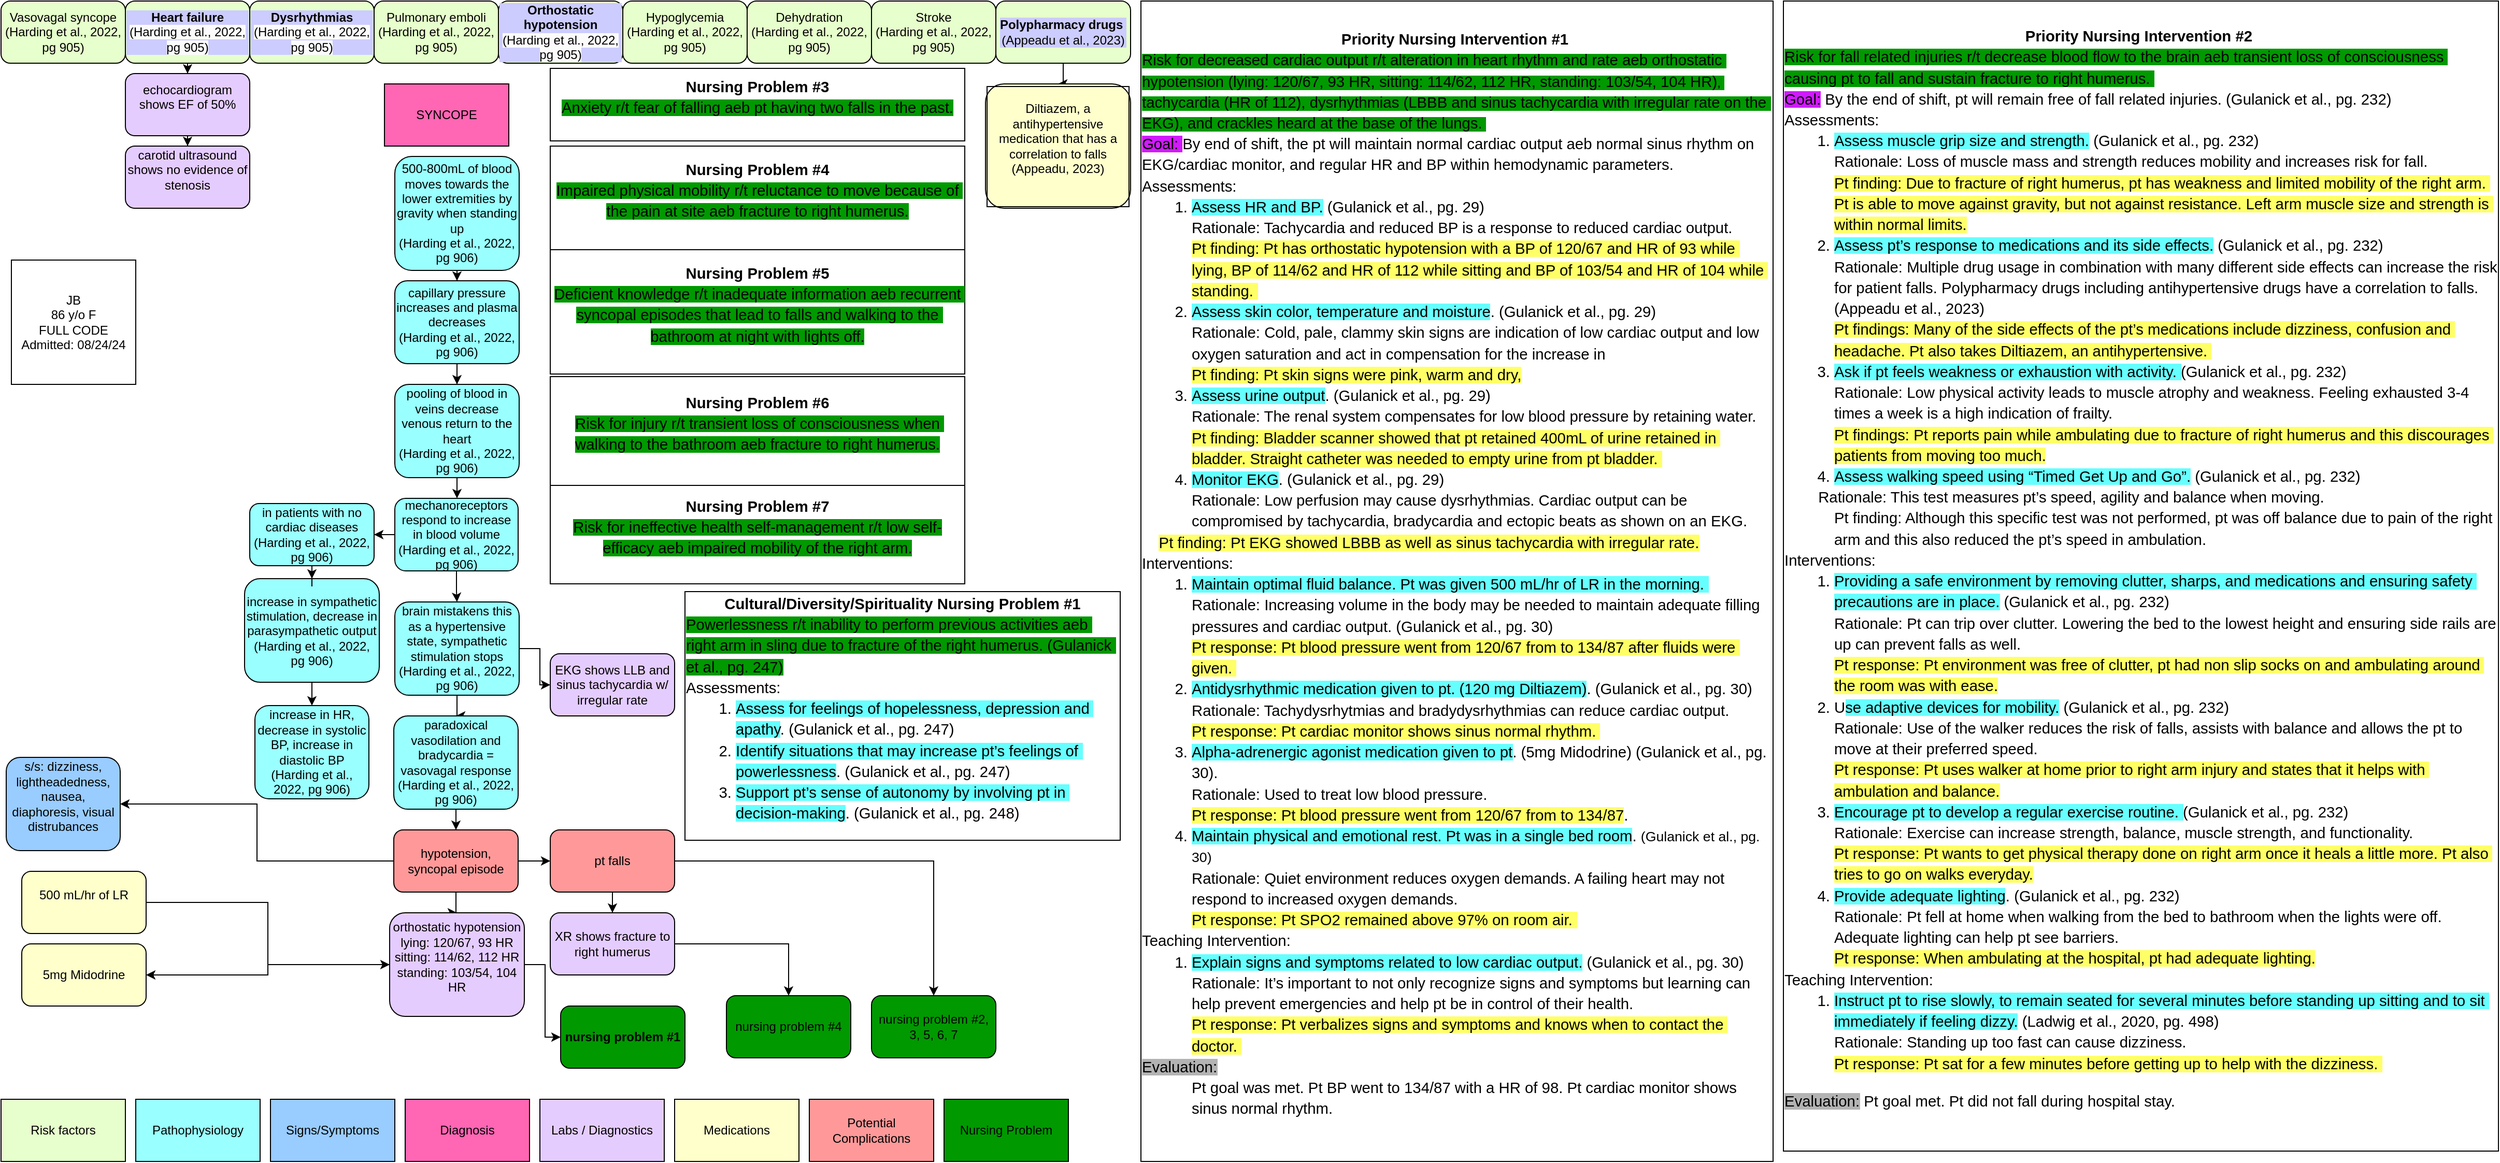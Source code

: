 <mxfile version="24.7.8">
  <diagram name="Page-1" id="JwKQs30fpyQAU54tK5lM">
    <mxGraphModel dx="2509" dy="1469" grid="1" gridSize="10" guides="1" tooltips="1" connect="1" arrows="1" fold="1" page="1" pageScale="1" pageWidth="850" pageHeight="1100" math="0" shadow="0">
      <root>
        <mxCell id="0" />
        <mxCell id="1" parent="0" />
        <mxCell id="rDe-ku0naCSiRZYIw7cr-1" value="JB&lt;div&gt;86 y/o F&lt;/div&gt;&lt;div&gt;FULL CODE&lt;/div&gt;&lt;div&gt;Admitted: 08/24/24&lt;/div&gt;" style="rounded=0;whiteSpace=wrap;html=1;" parent="1" vertex="1">
          <mxGeometry x="20" y="260" width="120" height="120" as="geometry" />
        </mxCell>
        <mxCell id="rDe-ku0naCSiRZYIw7cr-2" value="SYNCOPE" style="rounded=0;whiteSpace=wrap;html=1;fillColor=#FF66B3;" parent="1" vertex="1">
          <mxGeometry x="380" y="90" width="120" height="60" as="geometry" />
        </mxCell>
        <mxCell id="rDe-ku0naCSiRZYIw7cr-3" value="Vasovagal syncope&lt;div&gt;(Harding et al., 2022, pg 905)&lt;/div&gt;" style="rounded=1;whiteSpace=wrap;html=1;fillColor=#E6FFCC;" parent="1" vertex="1">
          <mxGeometry x="10" y="10" width="120" height="60" as="geometry" />
        </mxCell>
        <mxCell id="feBVgHe762FqVsPA2SjR-80" value="" style="edgeStyle=orthogonalEdgeStyle;rounded=0;orthogonalLoop=1;jettySize=auto;html=1;" edge="1" parent="1" source="rDe-ku0naCSiRZYIw7cr-4" target="feBVgHe762FqVsPA2SjR-79">
          <mxGeometry relative="1" as="geometry" />
        </mxCell>
        <mxCell id="rDe-ku0naCSiRZYIw7cr-4" value="Heart failure&lt;div&gt;&lt;span style=&quot;font-weight: 400; background-color: rgb(251, 251, 251);&quot;&gt;(Harding et al., 2022, pg 905)&lt;/span&gt;&lt;br&gt;&lt;/div&gt;" style="rounded=1;whiteSpace=wrap;html=1;labelBackgroundColor=#CCCCFF;fontStyle=1;fillColor=#E6FFCC;" parent="1" vertex="1">
          <mxGeometry x="130" y="10" width="120" height="60" as="geometry" />
        </mxCell>
        <mxCell id="rDe-ku0naCSiRZYIw7cr-5" value="Dysrhythmias&lt;div&gt;&lt;span style=&quot;font-weight: 400; background-color: rgb(251, 251, 251);&quot;&gt;(Harding et al., 2022, pg 905)&lt;/span&gt;&lt;br&gt;&lt;/div&gt;" style="rounded=1;whiteSpace=wrap;html=1;fontStyle=1;textShadow=0;labelBackgroundColor=#CCCCFF;fillColor=#E6FFCC;" parent="1" vertex="1">
          <mxGeometry x="250" y="10" width="120" height="60" as="geometry" />
        </mxCell>
        <mxCell id="rDe-ku0naCSiRZYIw7cr-6" value="Pulmonary emboli&lt;div&gt;(Harding et al., 2022, pg 905)&lt;br&gt;&lt;/div&gt;" style="rounded=1;whiteSpace=wrap;html=1;fillColor=#E6FFCC;" parent="1" vertex="1">
          <mxGeometry x="370" y="10" width="120" height="60" as="geometry" />
        </mxCell>
        <mxCell id="feBVgHe762FqVsPA2SjR-74" value="" style="edgeStyle=orthogonalEdgeStyle;rounded=0;orthogonalLoop=1;jettySize=auto;html=1;" edge="1" parent="1" source="rDe-ku0naCSiRZYIw7cr-8" target="feBVgHe762FqVsPA2SjR-73">
          <mxGeometry relative="1" as="geometry" />
        </mxCell>
        <mxCell id="rDe-ku0naCSiRZYIw7cr-8" value="&lt;div&gt;&lt;b&gt;Polypharmacy drugs&lt;/b&gt;&amp;nbsp;&lt;/div&gt;&lt;div&gt;(Appeadu et al., 2023)&lt;br&gt;&lt;/div&gt;" style="rounded=1;whiteSpace=wrap;html=1;fillColor=#E6FFCC;labelBackgroundColor=#CCCCFF;" parent="1" vertex="1">
          <mxGeometry x="970" y="10" width="130" height="60" as="geometry" />
        </mxCell>
        <mxCell id="rDe-ku0naCSiRZYIw7cr-9" value="Hypoglycemia&lt;div&gt;(Harding et al., 2022, pg 905)&lt;br&gt;&lt;/div&gt;" style="rounded=1;whiteSpace=wrap;html=1;fillColor=#E6FFCC;" parent="1" vertex="1">
          <mxGeometry x="610" y="10" width="120" height="60" as="geometry" />
        </mxCell>
        <mxCell id="rDe-ku0naCSiRZYIw7cr-10" value="Dehydration&lt;div&gt;(Harding et al., 2022, pg 905)&lt;br&gt;&lt;/div&gt;" style="rounded=1;whiteSpace=wrap;html=1;fillColor=#E6FFCC;" parent="1" vertex="1">
          <mxGeometry x="730" y="10" width="120" height="60" as="geometry" />
        </mxCell>
        <mxCell id="rDe-ku0naCSiRZYIw7cr-11" value="Stroke&lt;div&gt;(Harding et al., 2022, pg 905)&lt;br&gt;&lt;/div&gt;" style="rounded=1;whiteSpace=wrap;html=1;fillColor=#E6FFCC;" parent="1" vertex="1">
          <mxGeometry x="850" y="10" width="120" height="60" as="geometry" />
        </mxCell>
        <mxCell id="rDe-ku0naCSiRZYIw7cr-12" value="Orthostatic hypotension&lt;div&gt;&lt;span style=&quot;font-weight: 400; background-color: rgb(251, 251, 251);&quot;&gt;(Harding et al., 2022, pg 905)&lt;/span&gt;&lt;br&gt;&lt;/div&gt;" style="rounded=1;whiteSpace=wrap;html=1;fontStyle=1;labelBorderColor=none;labelBackgroundColor=#CCCCFF;fillColor=#E6FFCC;" parent="1" vertex="1">
          <mxGeometry x="490" y="10" width="120" height="60" as="geometry" />
        </mxCell>
        <mxCell id="feBVgHe762FqVsPA2SjR-2" value="" style="edgeStyle=orthogonalEdgeStyle;rounded=0;orthogonalLoop=1;jettySize=auto;html=1;" edge="1" parent="1" source="rDe-ku0naCSiRZYIw7cr-13" target="feBVgHe762FqVsPA2SjR-1">
          <mxGeometry relative="1" as="geometry" />
        </mxCell>
        <mxCell id="rDe-ku0naCSiRZYIw7cr-13" value="500-800mL of blood moves towards the lower extremities by gravity when standing up&lt;div&gt;(Harding et al., 2022, pg 906)&lt;br&gt;&lt;/div&gt;" style="rounded=1;whiteSpace=wrap;html=1;fillColor=#99FFFF;" parent="1" vertex="1">
          <mxGeometry x="390" y="160" width="120" height="110" as="geometry" />
        </mxCell>
        <mxCell id="feBVgHe762FqVsPA2SjR-25" value="" style="edgeStyle=orthogonalEdgeStyle;rounded=0;orthogonalLoop=1;jettySize=auto;html=1;" edge="1" parent="1" source="feBVgHe762FqVsPA2SjR-1" target="feBVgHe762FqVsPA2SjR-16">
          <mxGeometry relative="1" as="geometry" />
        </mxCell>
        <mxCell id="feBVgHe762FqVsPA2SjR-1" value="capillary pressure increases and plasma decreases&lt;div&gt;(Harding et al., 2022, pg 906)&lt;br&gt;&lt;/div&gt;" style="whiteSpace=wrap;html=1;rounded=1;fillColor=#99FFFF;" vertex="1" parent="1">
          <mxGeometry x="390" y="280" width="120" height="80" as="geometry" />
        </mxCell>
        <mxCell id="feBVgHe762FqVsPA2SjR-12" value="" style="edgeStyle=orthogonalEdgeStyle;rounded=0;orthogonalLoop=1;jettySize=auto;html=1;" edge="1" parent="1" source="feBVgHe762FqVsPA2SjR-9" target="feBVgHe762FqVsPA2SjR-11">
          <mxGeometry relative="1" as="geometry" />
        </mxCell>
        <mxCell id="feBVgHe762FqVsPA2SjR-9" value="increase in sympathetic stimulation, decrease in parasympathetic output&lt;div&gt;(Harding et al., 2022, pg 906)&lt;br&gt;&lt;/div&gt;" style="whiteSpace=wrap;html=1;rounded=1;fillColor=#99FFFF;" vertex="1" parent="1">
          <mxGeometry x="245" y="567.5" width="130" height="100" as="geometry" />
        </mxCell>
        <mxCell id="feBVgHe762FqVsPA2SjR-11" value="increase in HR, decrease in systolic BP, increase in diastolic BP&lt;div&gt;(Harding et al., 2022, pg 906)&lt;br&gt;&lt;/div&gt;" style="whiteSpace=wrap;html=1;rounded=1;fillColor=#99FFFF;" vertex="1" parent="1">
          <mxGeometry x="255" y="690" width="110" height="90" as="geometry" />
        </mxCell>
        <mxCell id="feBVgHe762FqVsPA2SjR-28" value="" style="edgeStyle=orthogonalEdgeStyle;rounded=0;orthogonalLoop=1;jettySize=auto;html=1;" edge="1" parent="1" source="feBVgHe762FqVsPA2SjR-7" target="feBVgHe762FqVsPA2SjR-20">
          <mxGeometry relative="1" as="geometry" />
        </mxCell>
        <mxCell id="feBVgHe762FqVsPA2SjR-30" value="" style="edgeStyle=orthogonalEdgeStyle;rounded=0;orthogonalLoop=1;jettySize=auto;html=1;" edge="1" parent="1" source="feBVgHe762FqVsPA2SjR-7" target="feBVgHe762FqVsPA2SjR-24">
          <mxGeometry relative="1" as="geometry" />
        </mxCell>
        <mxCell id="feBVgHe762FqVsPA2SjR-7" value="mechanoreceptors respond to increase in blood volume&lt;div&gt;(Harding et al., 2022, pg 906)&lt;br&gt;&lt;/div&gt;" style="whiteSpace=wrap;html=1;rounded=1;fillColor=#99FFFF;" vertex="1" parent="1">
          <mxGeometry x="390" y="490" width="119" height="70" as="geometry" />
        </mxCell>
        <mxCell id="feBVgHe762FqVsPA2SjR-27" value="" style="edgeStyle=orthogonalEdgeStyle;rounded=0;orthogonalLoop=1;jettySize=auto;html=1;" edge="1" parent="1" source="feBVgHe762FqVsPA2SjR-16" target="feBVgHe762FqVsPA2SjR-7">
          <mxGeometry relative="1" as="geometry" />
        </mxCell>
        <mxCell id="feBVgHe762FqVsPA2SjR-16" value="pooling of blood in veins decrease venous return to the heart&lt;div&gt;(Harding et al., 2022, pg 906)&lt;br&gt;&lt;/div&gt;" style="whiteSpace=wrap;html=1;rounded=1;fillColor=#99FFFF;" vertex="1" parent="1">
          <mxGeometry x="390" y="380" width="120" height="90" as="geometry" />
        </mxCell>
        <mxCell id="feBVgHe762FqVsPA2SjR-23" value="" style="edgeStyle=orthogonalEdgeStyle;rounded=0;orthogonalLoop=1;jettySize=auto;html=1;" edge="1" parent="1" source="feBVgHe762FqVsPA2SjR-20" target="feBVgHe762FqVsPA2SjR-22">
          <mxGeometry relative="1" as="geometry" />
        </mxCell>
        <mxCell id="feBVgHe762FqVsPA2SjR-78" value="" style="edgeStyle=orthogonalEdgeStyle;rounded=0;orthogonalLoop=1;jettySize=auto;html=1;" edge="1" parent="1" source="feBVgHe762FqVsPA2SjR-20" target="feBVgHe762FqVsPA2SjR-77">
          <mxGeometry relative="1" as="geometry" />
        </mxCell>
        <mxCell id="feBVgHe762FqVsPA2SjR-20" value="brain mistakens this as a hypertensive state, sympathetic stimulation stops&lt;div&gt;(Harding et al., 2022, pg 906)&lt;br&gt;&lt;/div&gt;" style="whiteSpace=wrap;html=1;rounded=1;fillColor=#99FFFF;" vertex="1" parent="1">
          <mxGeometry x="390" y="590" width="120" height="90" as="geometry" />
        </mxCell>
        <mxCell id="feBVgHe762FqVsPA2SjR-36" value="" style="edgeStyle=orthogonalEdgeStyle;rounded=0;orthogonalLoop=1;jettySize=auto;html=1;" edge="1" parent="1" source="feBVgHe762FqVsPA2SjR-22" target="feBVgHe762FqVsPA2SjR-35">
          <mxGeometry relative="1" as="geometry" />
        </mxCell>
        <mxCell id="feBVgHe762FqVsPA2SjR-22" value="paradoxical vasodilation and bradycardia = vasovagal respons&lt;span style=&quot;background-color: initial;&quot;&gt;e&lt;/span&gt;&lt;div&gt;(Harding et al., 2022, pg 906)&lt;span style=&quot;background-color: initial;&quot;&gt;&lt;br&gt;&lt;/span&gt;&lt;/div&gt;" style="whiteSpace=wrap;html=1;rounded=1;fillColor=#99FFFF;" vertex="1" parent="1">
          <mxGeometry x="389" y="700" width="120" height="90" as="geometry" />
        </mxCell>
        <mxCell id="feBVgHe762FqVsPA2SjR-33" value="" style="edgeStyle=orthogonalEdgeStyle;rounded=0;orthogonalLoop=1;jettySize=auto;html=1;" edge="1" parent="1" source="feBVgHe762FqVsPA2SjR-24" target="feBVgHe762FqVsPA2SjR-9">
          <mxGeometry relative="1" as="geometry" />
        </mxCell>
        <mxCell id="feBVgHe762FqVsPA2SjR-24" value="in patients with no cardiac diseases&lt;div&gt;(Harding et al., 2022, pg 906)&lt;br&gt;&lt;/div&gt;" style="rounded=1;whiteSpace=wrap;html=1;fillColor=#99FFFF;" vertex="1" parent="1">
          <mxGeometry x="250" y="495" width="120" height="60" as="geometry" />
        </mxCell>
        <mxCell id="feBVgHe762FqVsPA2SjR-72" value="" style="edgeStyle=orthogonalEdgeStyle;rounded=0;orthogonalLoop=1;jettySize=auto;html=1;" edge="1" parent="1" source="feBVgHe762FqVsPA2SjR-34" target="feBVgHe762FqVsPA2SjR-66">
          <mxGeometry relative="1" as="geometry" />
        </mxCell>
        <mxCell id="feBVgHe762FqVsPA2SjR-34" value="500 mL/hr of LR&lt;div&gt;&lt;br&gt;&lt;/div&gt;" style="rounded=1;whiteSpace=wrap;html=1;fillColor=#FFFFCC;" vertex="1" parent="1">
          <mxGeometry x="30" y="850" width="120" height="60" as="geometry" />
        </mxCell>
        <mxCell id="feBVgHe762FqVsPA2SjR-39" value="" style="edgeStyle=orthogonalEdgeStyle;rounded=0;orthogonalLoop=1;jettySize=auto;html=1;" edge="1" parent="1" source="feBVgHe762FqVsPA2SjR-35" target="feBVgHe762FqVsPA2SjR-38">
          <mxGeometry relative="1" as="geometry" />
        </mxCell>
        <mxCell id="feBVgHe762FqVsPA2SjR-65" value="" style="edgeStyle=orthogonalEdgeStyle;rounded=0;orthogonalLoop=1;jettySize=auto;html=1;" edge="1" parent="1" source="feBVgHe762FqVsPA2SjR-35" target="feBVgHe762FqVsPA2SjR-64">
          <mxGeometry relative="1" as="geometry" />
        </mxCell>
        <mxCell id="feBVgHe762FqVsPA2SjR-67" value="" style="edgeStyle=orthogonalEdgeStyle;rounded=0;orthogonalLoop=1;jettySize=auto;html=1;" edge="1" parent="1" source="feBVgHe762FqVsPA2SjR-35" target="feBVgHe762FqVsPA2SjR-66">
          <mxGeometry relative="1" as="geometry" />
        </mxCell>
        <mxCell id="feBVgHe762FqVsPA2SjR-35" value="hypotension, syncopal episode" style="whiteSpace=wrap;html=1;rounded=1;fillColor=#FF9999;" vertex="1" parent="1">
          <mxGeometry x="389" y="810" width="120" height="60" as="geometry" />
        </mxCell>
        <mxCell id="feBVgHe762FqVsPA2SjR-63" value="" style="edgeStyle=orthogonalEdgeStyle;rounded=0;orthogonalLoop=1;jettySize=auto;html=1;" edge="1" parent="1" source="feBVgHe762FqVsPA2SjR-38" target="feBVgHe762FqVsPA2SjR-62">
          <mxGeometry relative="1" as="geometry" />
        </mxCell>
        <mxCell id="feBVgHe762FqVsPA2SjR-94" value="" style="edgeStyle=orthogonalEdgeStyle;rounded=0;orthogonalLoop=1;jettySize=auto;html=1;" edge="1" parent="1" source="feBVgHe762FqVsPA2SjR-38" target="feBVgHe762FqVsPA2SjR-93">
          <mxGeometry relative="1" as="geometry" />
        </mxCell>
        <mxCell id="feBVgHe762FqVsPA2SjR-38" value="pt falls" style="rounded=1;whiteSpace=wrap;html=1;fillColor=#FF9999;" vertex="1" parent="1">
          <mxGeometry x="540" y="810" width="120" height="60" as="geometry" />
        </mxCell>
        <mxCell id="feBVgHe762FqVsPA2SjR-47" value="Risk factors" style="rounded=0;whiteSpace=wrap;html=1;labelBackgroundColor=#E6FFCC;labelBorderColor=none;textShadow=0;fillColor=#E6FFCC;" vertex="1" parent="1">
          <mxGeometry x="10" y="1070" width="120" height="60" as="geometry" />
        </mxCell>
        <mxCell id="feBVgHe762FqVsPA2SjR-48" value="Pathophysiology" style="whiteSpace=wrap;html=1;rounded=0;fillColor=#99FFFF;" vertex="1" parent="1">
          <mxGeometry x="140" y="1070" width="120" height="60" as="geometry" />
        </mxCell>
        <mxCell id="feBVgHe762FqVsPA2SjR-50" value="Signs/Symptoms" style="rounded=0;whiteSpace=wrap;html=1;fillColor=#99CCFF;" vertex="1" parent="1">
          <mxGeometry x="270" y="1070" width="120" height="60" as="geometry" />
        </mxCell>
        <mxCell id="feBVgHe762FqVsPA2SjR-51" value="Diagnosis" style="rounded=0;whiteSpace=wrap;html=1;fillColor=#FF66B3;" vertex="1" parent="1">
          <mxGeometry x="400" y="1070" width="120" height="60" as="geometry" />
        </mxCell>
        <mxCell id="feBVgHe762FqVsPA2SjR-52" value="Labs / Diagnostics" style="rounded=0;whiteSpace=wrap;html=1;fillColor=#E5CCFF;" vertex="1" parent="1">
          <mxGeometry x="530" y="1070" width="120" height="60" as="geometry" />
        </mxCell>
        <mxCell id="feBVgHe762FqVsPA2SjR-53" value="Medications" style="rounded=0;whiteSpace=wrap;html=1;fillColor=#FFFFCC;" vertex="1" parent="1">
          <mxGeometry x="660" y="1070" width="120" height="60" as="geometry" />
        </mxCell>
        <mxCell id="feBVgHe762FqVsPA2SjR-54" value="Potential Complications" style="rounded=0;whiteSpace=wrap;html=1;fillColor=#FF9999;" vertex="1" parent="1">
          <mxGeometry x="790" y="1070" width="120" height="60" as="geometry" />
        </mxCell>
        <mxCell id="feBVgHe762FqVsPA2SjR-96" value="" style="edgeStyle=orthogonalEdgeStyle;rounded=0;orthogonalLoop=1;jettySize=auto;html=1;" edge="1" parent="1" source="feBVgHe762FqVsPA2SjR-62" target="feBVgHe762FqVsPA2SjR-95">
          <mxGeometry relative="1" as="geometry" />
        </mxCell>
        <mxCell id="feBVgHe762FqVsPA2SjR-62" value="&lt;br&gt;&lt;span style=&quot;color: rgb(0, 0, 0); font-family: Helvetica; font-size: 12px; font-style: normal; font-variant-ligatures: normal; font-variant-caps: normal; font-weight: 400; letter-spacing: normal; orphans: 2; text-align: center; text-indent: 0px; text-transform: none; widows: 2; word-spacing: 0px; -webkit-text-stroke-width: 0px; white-space: normal; text-decoration-thickness: initial; text-decoration-style: initial; text-decoration-color: initial; float: none; display: inline !important;&quot;&gt;XR shows fracture to right humerus&lt;/span&gt;&lt;div&gt;&lt;br/&gt;&lt;/div&gt;" style="whiteSpace=wrap;html=1;fillColor=#E5CCFF;rounded=1;" vertex="1" parent="1">
          <mxGeometry x="540" y="890" width="120" height="60" as="geometry" />
        </mxCell>
        <mxCell id="feBVgHe762FqVsPA2SjR-64" value="&#xa;&lt;span style=&quot;color: rgb(0, 0, 0); font-family: Helvetica; font-size: 12px; font-style: normal; font-variant-ligatures: normal; font-variant-caps: normal; font-weight: 400; letter-spacing: normal; orphans: 2; text-align: center; text-indent: 0px; text-transform: none; widows: 2; word-spacing: 0px; -webkit-text-stroke-width: 0px; white-space: normal; text-decoration-thickness: initial; text-decoration-style: initial; text-decoration-color: initial; float: none; display: inline !important;&quot;&gt;s/s: dizziness, lightheadedness, nausea, diaphoresis, visual distrubances&lt;/span&gt;&#xa;&#xa;" style="whiteSpace=wrap;html=1;rounded=1;fillColor=#99CCFF;labelBackgroundColor=none;" vertex="1" parent="1">
          <mxGeometry x="15" y="740" width="110" height="90" as="geometry" />
        </mxCell>
        <mxCell id="feBVgHe762FqVsPA2SjR-71" value="" style="edgeStyle=orthogonalEdgeStyle;rounded=0;orthogonalLoop=1;jettySize=auto;html=1;entryX=1;entryY=0.5;entryDx=0;entryDy=0;" edge="1" parent="1" source="feBVgHe762FqVsPA2SjR-66" target="feBVgHe762FqVsPA2SjR-37">
          <mxGeometry relative="1" as="geometry">
            <mxPoint x="210" y="960" as="targetPoint" />
          </mxGeometry>
        </mxCell>
        <mxCell id="feBVgHe762FqVsPA2SjR-98" value="" style="edgeStyle=orthogonalEdgeStyle;rounded=0;orthogonalLoop=1;jettySize=auto;html=1;" edge="1" parent="1" source="feBVgHe762FqVsPA2SjR-66" target="feBVgHe762FqVsPA2SjR-97">
          <mxGeometry relative="1" as="geometry" />
        </mxCell>
        <mxCell id="feBVgHe762FqVsPA2SjR-66" value="&#xa;&lt;span style=&quot;color: rgb(0, 0, 0); font-family: Helvetica; font-size: 12px; font-style: normal; font-variant-ligatures: normal; font-variant-caps: normal; font-weight: 400; letter-spacing: normal; orphans: 2; text-align: center; text-indent: 0px; text-transform: none; widows: 2; word-spacing: 0px; -webkit-text-stroke-width: 0px; white-space: normal; text-decoration-thickness: initial; text-decoration-style: initial; text-decoration-color: initial; float: none; display: inline !important;&quot;&gt;orthostatic hypotension&lt;/span&gt;&lt;div style=&quot;forced-color-adjust: none; color: rgb(0, 0, 0); font-family: Helvetica; font-size: 12px; font-style: normal; font-variant-ligatures: normal; font-variant-caps: normal; font-weight: 400; letter-spacing: normal; orphans: 2; text-align: center; text-indent: 0px; text-transform: none; widows: 2; word-spacing: 0px; -webkit-text-stroke-width: 0px; white-space: normal; text-decoration-thickness: initial; text-decoration-style: initial; text-decoration-color: initial;&quot;&gt;lying: 120/67, 93 HR&lt;/div&gt;&lt;div style=&quot;forced-color-adjust: none; color: rgb(0, 0, 0); font-family: Helvetica; font-size: 12px; font-style: normal; font-variant-ligatures: normal; font-variant-caps: normal; font-weight: 400; letter-spacing: normal; orphans: 2; text-align: center; text-indent: 0px; text-transform: none; widows: 2; word-spacing: 0px; -webkit-text-stroke-width: 0px; white-space: normal; text-decoration-thickness: initial; text-decoration-style: initial; text-decoration-color: initial;&quot;&gt;sitting: 114/62, 112 HR&lt;/div&gt;&lt;div style=&quot;forced-color-adjust: none; color: rgb(0, 0, 0); font-family: Helvetica; font-size: 12px; font-style: normal; font-variant-ligatures: normal; font-variant-caps: normal; font-weight: 400; letter-spacing: normal; orphans: 2; text-align: center; text-indent: 0px; text-transform: none; widows: 2; word-spacing: 0px; -webkit-text-stroke-width: 0px; white-space: normal; text-decoration-thickness: initial; text-decoration-style: initial; text-decoration-color: initial;&quot;&gt;standing: 103/54, 104 HR&lt;/div&gt;&#xa;&#xa;" style="whiteSpace=wrap;html=1;rounded=1;fillColor=#E5CCFF;labelBackgroundColor=none;" vertex="1" parent="1">
          <mxGeometry x="385" y="890" width="130" height="100" as="geometry" />
        </mxCell>
        <mxCell id="feBVgHe762FqVsPA2SjR-37" value="5mg Midodrine" style="rounded=1;whiteSpace=wrap;html=1;fillColor=#FFFFCC;" vertex="1" parent="1">
          <mxGeometry x="30" y="920" width="120" height="60" as="geometry" />
        </mxCell>
        <mxCell id="feBVgHe762FqVsPA2SjR-73" value="&#xa;&lt;span style=&quot;color: rgb(0, 0, 0); font-family: Helvetica; font-size: 12px; font-style: normal; font-variant-ligatures: normal; font-variant-caps: normal; font-weight: 400; letter-spacing: normal; orphans: 2; text-align: center; text-indent: 0px; text-transform: none; widows: 2; word-spacing: 0px; -webkit-text-stroke-width: 0px; white-space: normal; text-decoration-thickness: initial; text-decoration-style: initial; text-decoration-color: initial; float: none; display: inline !important;&quot;&gt;Diltiazem, a antihypertensive medication that has a correlation to falls&lt;/span&gt;&lt;div style=&quot;forced-color-adjust: none; color: rgb(0, 0, 0); font-family: Helvetica; font-size: 12px; font-style: normal; font-variant-ligatures: normal; font-variant-caps: normal; font-weight: 400; letter-spacing: normal; orphans: 2; text-align: center; text-indent: 0px; text-transform: none; widows: 2; word-spacing: 0px; -webkit-text-stroke-width: 0px; white-space: normal; text-decoration-thickness: initial; text-decoration-style: initial; text-decoration-color: initial;&quot;&gt;(Appeadu, 2023)&lt;/div&gt;&#xa;&#xa;" style="whiteSpace=wrap;html=1;fillColor=#FFFFCC;rounded=1;labelBorderColor=default;labelBackgroundColor=none;" vertex="1" parent="1">
          <mxGeometry x="960" y="90" width="140" height="120" as="geometry" />
        </mxCell>
        <mxCell id="feBVgHe762FqVsPA2SjR-77" value="EKG shows LLB and sinus tachycardia w/ irregular rate" style="whiteSpace=wrap;html=1;fillColor=#E5CCFF;rounded=1;" vertex="1" parent="1">
          <mxGeometry x="540" y="640" width="120" height="60" as="geometry" />
        </mxCell>
        <mxCell id="feBVgHe762FqVsPA2SjR-82" value="" style="edgeStyle=orthogonalEdgeStyle;rounded=0;orthogonalLoop=1;jettySize=auto;html=1;" edge="1" parent="1" source="feBVgHe762FqVsPA2SjR-79" target="feBVgHe762FqVsPA2SjR-81">
          <mxGeometry relative="1" as="geometry" />
        </mxCell>
        <mxCell id="feBVgHe762FqVsPA2SjR-79" value="&#xa;&lt;span style=&quot;color: rgb(0, 0, 0); font-family: Helvetica; font-size: 12px; font-style: normal; font-variant-ligatures: normal; font-variant-caps: normal; font-weight: 400; letter-spacing: normal; orphans: 2; text-align: center; text-indent: 0px; text-transform: none; widows: 2; word-spacing: 0px; -webkit-text-stroke-width: 0px; white-space: normal; text-decoration-thickness: initial; text-decoration-style: initial; text-decoration-color: initial; float: none; display: inline !important;&quot;&gt;echocardiogram shows EF of 50%&lt;/span&gt;&#xa;&#xa;" style="whiteSpace=wrap;html=1;fillColor=#E5CCFF;rounded=1;labelBackgroundColor=none;fontStyle=1;" vertex="1" parent="1">
          <mxGeometry x="130" y="80" width="120" height="60" as="geometry" />
        </mxCell>
        <mxCell id="feBVgHe762FqVsPA2SjR-81" value="&#xa;&lt;span style=&quot;color: rgb(0, 0, 0); font-family: Helvetica; font-size: 12px; font-style: normal; font-variant-ligatures: normal; font-variant-caps: normal; font-weight: 400; letter-spacing: normal; orphans: 2; text-align: center; text-indent: 0px; text-transform: none; widows: 2; word-spacing: 0px; -webkit-text-stroke-width: 0px; white-space: normal; text-decoration-thickness: initial; text-decoration-style: initial; text-decoration-color: initial; float: none; display: inline !important;&quot;&gt;carotid ultrasound shows no evidence of stenosis&lt;/span&gt;&#xa;&#xa;" style="whiteSpace=wrap;html=1;fillColor=#E5CCFF;rounded=1;labelBackgroundColor=none;fontStyle=1;" vertex="1" parent="1">
          <mxGeometry x="130" y="150" width="120" height="60" as="geometry" />
        </mxCell>
        <mxCell id="feBVgHe762FqVsPA2SjR-85" value="&lt;br&gt;&lt;b id=&quot;docs-internal-guid-7f35b3a4-7fff-975d-0335-6a06d6628070&quot; style=&quot;&quot;&gt;&lt;p style=&quot;line-height: 1.38; margin-top: 0pt; margin-bottom: 0pt;&quot; dir=&quot;ltr&quot;&gt;&lt;span style=&quot;font-size: 11pt; font-family: Arial, sans-serif; color: rgb(0, 0, 0); background-color: transparent; font-style: normal; font-variant: normal; text-decoration: none; vertical-align: baseline; white-space: pre-wrap;&quot;&gt;Nursing Problem #3&lt;/span&gt;&lt;/p&gt;&lt;p style=&quot;font-weight: normal; line-height: 1.38; margin-top: 0pt; margin-bottom: 0pt;&quot; dir=&quot;ltr&quot;&gt;&lt;span style=&quot;font-size: 11pt; font-family: Arial, sans-serif; color: rgb(0, 0, 0); font-weight: 400; font-style: normal; font-variant: normal; text-decoration: none; vertical-align: baseline; white-space: pre-wrap; background-color: rgb(0, 153, 0);&quot;&gt;Anxiety r/t fear of falling aeb pt having two falls in the past.&lt;/span&gt;&lt;/p&gt;&lt;/b&gt;&lt;br class=&quot;Apple-interchange-newline&quot;&gt;&lt;div&gt;&lt;br&gt;&lt;/div&gt;" style="rounded=0;whiteSpace=wrap;html=1;" vertex="1" parent="1">
          <mxGeometry x="540" y="75" width="400" height="70" as="geometry" />
        </mxCell>
        <mxCell id="feBVgHe762FqVsPA2SjR-86" value="&lt;br&gt;&lt;b id=&quot;docs-internal-guid-26dd37b6-7fff-f5ae-7b8d-1196bfe40a21&quot; style=&quot;&quot;&gt;&lt;p style=&quot;line-height: 1.38; margin-top: 0pt; margin-bottom: 0pt;&quot; dir=&quot;ltr&quot;&gt;&lt;span style=&quot;font-size: 11pt; font-family: Arial, sans-serif; color: rgb(0, 0, 0); background-color: transparent; font-style: normal; font-variant: normal; text-decoration: none; vertical-align: baseline; white-space: pre-wrap;&quot;&gt;Nursing Problem #4&lt;/span&gt;&lt;/p&gt;&lt;p style=&quot;font-weight: normal; line-height: 1.38; margin-top: 0pt; margin-bottom: 0pt;&quot; dir=&quot;ltr&quot;&gt;&lt;span style=&quot;font-size: 11pt; font-family: Arial, sans-serif; color: rgb(0, 0, 0); font-weight: 400; font-style: normal; font-variant: normal; text-decoration: none; vertical-align: baseline; white-space: pre-wrap; background-color: rgb(0, 153, 0);&quot;&gt;Impaired physical mobility r/t reluctance to move because of the pain at site aeb fracture to right humerus.&lt;/span&gt;&lt;/p&gt;&lt;/b&gt;&lt;br class=&quot;Apple-interchange-newline&quot;&gt;&lt;div&gt;&lt;br&gt;&lt;/div&gt;" style="rounded=0;whiteSpace=wrap;html=1;" vertex="1" parent="1">
          <mxGeometry x="540" y="150" width="400" height="100" as="geometry" />
        </mxCell>
        <mxCell id="feBVgHe762FqVsPA2SjR-87" value="&lt;br&gt;&lt;b id=&quot;docs-internal-guid-f7875ec3-7fff-6393-5d1f-aea3fa22fc82&quot; style=&quot;&quot;&gt;&lt;p style=&quot;line-height: 1.38; margin-top: 0pt; margin-bottom: 0pt;&quot; dir=&quot;ltr&quot;&gt;&lt;span style=&quot;font-size: 11pt; font-family: Arial, sans-serif; color: rgb(0, 0, 0); background-color: transparent; font-style: normal; font-variant: normal; text-decoration: none; vertical-align: baseline; white-space: pre-wrap;&quot;&gt;Nursing Problem #5&lt;/span&gt;&lt;/p&gt;&lt;p style=&quot;font-weight: normal; line-height: 1.38; margin-top: 0pt; margin-bottom: 0pt;&quot; dir=&quot;ltr&quot;&gt;&lt;span style=&quot;font-size: 11pt; font-family: Arial, sans-serif; color: rgb(0, 0, 0); font-weight: 400; font-style: normal; font-variant: normal; text-decoration: none; vertical-align: baseline; white-space: pre-wrap; background-color: rgb(0, 153, 0);&quot;&gt;Deficient knowledge r/t inadequate information aeb recurrent syncopal episodes that lead to falls and walking to the bathroom at night with lights off.&lt;/span&gt;&lt;/p&gt;&lt;/b&gt;&lt;br class=&quot;Apple-interchange-newline&quot;&gt;&lt;div&gt;&lt;br&gt;&lt;/div&gt;" style="rounded=0;whiteSpace=wrap;html=1;" vertex="1" parent="1">
          <mxGeometry x="540" y="250" width="400" height="120" as="geometry" />
        </mxCell>
        <mxCell id="feBVgHe762FqVsPA2SjR-88" value="&lt;br&gt;&lt;b id=&quot;docs-internal-guid-7d2edd6b-7fff-0916-3877-ef94a3619c4b&quot; style=&quot;&quot;&gt;&lt;p style=&quot;line-height: 1.38; margin-top: 0pt; margin-bottom: 0pt;&quot; dir=&quot;ltr&quot;&gt;&lt;span style=&quot;font-size: 11pt; font-family: Arial, sans-serif; color: rgb(0, 0, 0); background-color: transparent; font-style: normal; font-variant: normal; text-decoration: none; vertical-align: baseline; white-space: pre-wrap;&quot;&gt;Nursing Problem #6&lt;/span&gt;&lt;/p&gt;&lt;p style=&quot;font-weight: normal; line-height: 1.38; margin-top: 0pt; margin-bottom: 0pt;&quot; dir=&quot;ltr&quot;&gt;&lt;span style=&quot;font-size: 11pt; font-family: Arial, sans-serif; color: rgb(0, 0, 0); font-weight: 400; font-style: normal; font-variant: normal; text-decoration: none; vertical-align: baseline; white-space: pre-wrap; background-color: rgb(0, 153, 0);&quot;&gt;Risk for injury r/t transient loss of consciousness when walking to the bathroom aeb fracture to right humerus.&lt;/span&gt;&lt;/p&gt;&lt;/b&gt;&lt;br class=&quot;Apple-interchange-newline&quot;&gt;&lt;div&gt;&lt;br&gt;&lt;/div&gt;" style="rounded=0;whiteSpace=wrap;html=1;" vertex="1" parent="1">
          <mxGeometry x="540" y="372.5" width="400" height="105" as="geometry" />
        </mxCell>
        <mxCell id="feBVgHe762FqVsPA2SjR-89" value="&lt;br&gt;&lt;b id=&quot;docs-internal-guid-e5cf0105-7fff-4e0f-7b5a-811878b4f8a1&quot; style=&quot;&quot;&gt;&lt;p style=&quot;line-height: 1.38; margin-top: 0pt; margin-bottom: 0pt;&quot; dir=&quot;ltr&quot;&gt;&lt;span style=&quot;font-size: 11pt; font-family: Arial, sans-serif; color: rgb(0, 0, 0); background-color: transparent; font-style: normal; font-variant: normal; text-decoration: none; vertical-align: baseline; white-space: pre-wrap;&quot;&gt;Nursing Problem #7&lt;/span&gt;&lt;/p&gt;&lt;p style=&quot;font-weight: normal; line-height: 1.38; margin-top: 0pt; margin-bottom: 0pt;&quot; dir=&quot;ltr&quot;&gt;&lt;span style=&quot;font-size: 11pt; font-family: Arial, sans-serif; color: rgb(0, 0, 0); font-weight: 400; font-style: normal; font-variant: normal; text-decoration: none; vertical-align: baseline; white-space: pre-wrap; background-color: rgb(0, 153, 0);&quot;&gt;Risk for ineffective health self-management r/t low self-efficacy aeb impaired mobility of the right arm.&lt;/span&gt;&lt;/p&gt;&lt;/b&gt;&lt;br class=&quot;Apple-interchange-newline&quot;&gt;&lt;div&gt;&lt;br&gt;&lt;/div&gt;" style="rounded=0;whiteSpace=wrap;html=1;" vertex="1" parent="1">
          <mxGeometry x="540" y="477.5" width="400" height="95" as="geometry" />
        </mxCell>
        <mxCell id="feBVgHe762FqVsPA2SjR-90" value="Nursing Problem" style="rounded=0;whiteSpace=wrap;html=1;fillColor=#009900;" vertex="1" parent="1">
          <mxGeometry x="920" y="1070" width="120" height="60" as="geometry" />
        </mxCell>
        <mxCell id="feBVgHe762FqVsPA2SjR-93" value="nursing problem #2, 3, 5, 6, 7" style="whiteSpace=wrap;html=1;fillColor=#009900;rounded=1;" vertex="1" parent="1">
          <mxGeometry x="850" y="970" width="120" height="60" as="geometry" />
        </mxCell>
        <mxCell id="feBVgHe762FqVsPA2SjR-95" value="nursing problem #4" style="whiteSpace=wrap;html=1;fillColor=#009900;rounded=1;" vertex="1" parent="1">
          <mxGeometry x="710" y="970" width="120" height="60" as="geometry" />
        </mxCell>
        <mxCell id="feBVgHe762FqVsPA2SjR-97" value="&lt;b&gt;nursing problem #1&lt;/b&gt;" style="whiteSpace=wrap;html=1;fillColor=#009900;rounded=1;labelBackgroundColor=none;" vertex="1" parent="1">
          <mxGeometry x="550" y="980" width="120" height="60" as="geometry" />
        </mxCell>
        <mxCell id="feBVgHe762FqVsPA2SjR-101" value="&lt;br&gt;&lt;b id=&quot;docs-internal-guid-797cafc7-7fff-a53f-c517-3586a3da65c8&quot; style=&quot;&quot;&gt;&lt;p style=&quot;line-height: 1.38; margin-top: 0pt; margin-bottom: 0pt;&quot; dir=&quot;ltr&quot;&gt;&lt;span style=&quot;font-size: 11pt; font-family: Arial, sans-serif; color: rgb(0, 0, 0); background-color: transparent; font-style: normal; font-variant: normal; text-decoration: none; vertical-align: baseline; white-space: pre-wrap;&quot;&gt;Priority Nursing Intervention #1&amp;nbsp;&lt;/span&gt;&lt;/p&gt;&lt;p style=&quot;font-weight: normal; text-align: left; line-height: 1.38; margin-top: 0pt; margin-bottom: 0pt;&quot; dir=&quot;ltr&quot;&gt;&lt;span style=&quot;background-color: rgb(0, 153, 0);&quot;&gt;&lt;span style=&quot;font-size: 11pt; font-family: Arial, sans-serif; color: rgb(0, 0, 0); font-weight: 400; font-style: normal; font-variant: normal; text-decoration: none; vertical-align: baseline; white-space: pre-wrap;&quot;&gt;Risk for decreased cardiac output r/t alteration in heart rhythm and rate aeb orthostatic hypotension (lying: 120/67, 93 HR, sitting: 114/62, 112 HR, standing: 103/54, 104 HR)&lt;/span&gt;&lt;span style=&quot;font-size: 9pt; font-family: Arial, sans-serif; color: rgb(0, 0, 0); font-weight: 400; font-style: normal; font-variant: normal; text-decoration: none; vertical-align: baseline; white-space: pre-wrap;&quot;&gt;, &lt;/span&gt;&lt;span style=&quot;font-size: 11pt; font-family: Arial, sans-serif; color: rgb(0, 0, 0); font-weight: 400; font-style: normal; font-variant: normal; text-decoration: none; vertical-align: baseline; white-space: pre-wrap;&quot;&gt;tachycardia (HR of 112), dysrhythmias (LBBB and sinus tachycardia with irregular rate on the EKG), and crackles heard at the base of the lungs.&amp;nbsp;&lt;/span&gt;&lt;/span&gt;&lt;/p&gt;&lt;p style=&quot;font-weight: normal; text-align: left; line-height: 1.38; margin-top: 0pt; margin-bottom: 0pt;&quot; dir=&quot;ltr&quot;&gt;&lt;span style=&quot;font-size: 11pt; font-family: Arial, sans-serif; color: rgb(0, 0, 0); font-weight: 400; font-style: normal; font-variant: normal; text-decoration: none; vertical-align: baseline; white-space: pre-wrap; background-color: rgb(209, 25, 255);&quot;&gt;Goal: &lt;/span&gt;&lt;span style=&quot;background-color: transparent; font-family: Arial, sans-serif; font-size: 11pt; white-space-collapse: preserve;&quot;&gt;By end of shift, the pt will maintain normal cardiac output aeb normal sinus rhythm on EKG/cardiac monitor, and regular HR and BP within hemodynamic parameters.&amp;nbsp;&lt;/span&gt;&lt;/p&gt;&lt;p style=&quot;font-weight: normal; text-align: left; line-height: 1.38; margin-top: 0pt; margin-bottom: 0pt;&quot; dir=&quot;ltr&quot;&gt;&lt;span style=&quot;font-size:11pt;font-family:Arial,sans-serif;color:#000000;background-color:transparent;font-weight:400;font-style:normal;font-variant:normal;text-decoration:none;vertical-align:baseline;white-space:pre;white-space:pre-wrap;&quot;&gt;Assessments:&lt;/span&gt;&lt;/p&gt;&lt;ol style=&quot;font-weight: normal; margin-top: 0px; margin-bottom: 0px; padding-inline-start: 48px;&quot;&gt;&lt;li aria-level=&quot;1&quot; style=&quot;list-style-type: decimal; font-size: 11pt; font-family: Arial, sans-serif; color: rgb(0, 0, 0); font-weight: 400; font-style: normal; font-variant: normal; text-decoration: none; vertical-align: baseline; white-space: pre;&quot; dir=&quot;ltr&quot;&gt;&lt;p role=&quot;presentation&quot; style=&quot;text-align: left; line-height: 1.38; margin-top: 0pt; margin-bottom: 0pt;&quot; dir=&quot;ltr&quot;&gt;&lt;span style=&quot;font-size: 11pt; font-family: Arial, sans-serif; color: rgb(0, 0, 0); font-weight: 400; font-style: normal; font-variant: normal; text-decoration: none; vertical-align: baseline; white-space: pre-wrap; background-color: rgb(102, 255, 255);&quot;&gt;Assess HR and BP.&lt;/span&gt;&lt;span style=&quot;background-color: transparent; font-size: 11pt; font-family: Arial, sans-serif; color: rgb(0, 0, 0); font-weight: 400; font-style: normal; font-variant: normal; text-decoration: none; vertical-align: baseline; white-space: pre-wrap;&quot;&gt; (Gulanick et al., pg. 29)&lt;/span&gt;&lt;/p&gt;&lt;/li&gt;&lt;/ol&gt;&lt;p style=&quot;font-weight: normal; text-align: left; line-height: 1.38; margin-left: 36pt; margin-top: 0pt; margin-bottom: 0pt;&quot; dir=&quot;ltr&quot;&gt;&lt;span style=&quot;font-size:11pt;font-family:Arial,sans-serif;color:#000000;background-color:transparent;font-weight:400;font-style:normal;font-variant:normal;text-decoration:none;vertical-align:baseline;white-space:pre;white-space:pre-wrap;&quot;&gt;Rationale: Tachycardia and reduced BP is a response to reduced cardiac output.&lt;/span&gt;&lt;/p&gt;&lt;p style=&quot;font-weight: normal; text-align: left; line-height: 1.38; margin-left: 36pt; margin-top: 0pt; margin-bottom: 0pt;&quot; dir=&quot;ltr&quot;&gt;&lt;span style=&quot;font-size: 11pt; font-family: Arial, sans-serif; color: rgb(0, 0, 0); font-weight: 400; font-style: normal; font-variant: normal; text-decoration: none; vertical-align: baseline; white-space: pre-wrap; background-color: rgb(255, 255, 102);&quot;&gt;Pt finding: Pt has orthostatic hypotension with a BP of 120/67 and HR of 93 while lying, BP of 114/62 and HR of 112 while sitting and BP of 103/54 and HR of 104 while standing.&amp;nbsp;&lt;/span&gt;&lt;/p&gt;&lt;ol start=&quot;2&quot; style=&quot;font-weight: normal; margin-top: 0px; margin-bottom: 0px; padding-inline-start: 48px;&quot;&gt;&lt;li aria-level=&quot;1&quot; style=&quot;list-style-type: decimal; font-size: 11pt; font-family: Arial, sans-serif; color: rgb(0, 0, 0); font-weight: 400; font-style: normal; font-variant: normal; text-decoration: none; vertical-align: baseline; white-space: pre;&quot; dir=&quot;ltr&quot;&gt;&lt;p role=&quot;presentation&quot; style=&quot;text-align: left; line-height: 1.38; margin-top: 0pt; margin-bottom: 0pt;&quot; dir=&quot;ltr&quot;&gt;&lt;span style=&quot;font-size: 11pt; font-family: Arial, sans-serif; color: rgb(0, 0, 0); font-weight: 400; font-style: normal; font-variant: normal; text-decoration: none; vertical-align: baseline; white-space: pre-wrap; background-color: rgb(102, 255, 255);&quot;&gt;Assess skin color, temperature and moisture&lt;/span&gt;&lt;span style=&quot;background-color: transparent; font-size: 11pt; font-family: Arial, sans-serif; color: rgb(0, 0, 0); font-weight: 400; font-style: normal; font-variant: normal; text-decoration: none; vertical-align: baseline; white-space: pre-wrap;&quot;&gt;. (Gulanick et al., pg. 29)&lt;/span&gt;&lt;/p&gt;&lt;/li&gt;&lt;/ol&gt;&lt;p style=&quot;font-weight: normal; text-align: left; line-height: 1.38; margin-left: 36pt; margin-top: 0pt; margin-bottom: 0pt;&quot; dir=&quot;ltr&quot;&gt;&lt;span style=&quot;font-size:11pt;font-family:Arial,sans-serif;color:#000000;background-color:transparent;font-weight:400;font-style:normal;font-variant:normal;text-decoration:none;vertical-align:baseline;white-space:pre;white-space:pre-wrap;&quot;&gt;Rationale: Cold, pale, clammy skin signs are indication of low cardiac output and low oxygen saturation and act in compensation for the increase in&amp;nbsp;&lt;/span&gt;&lt;/p&gt;&lt;p style=&quot;font-weight: normal; text-align: left; line-height: 1.38; margin-left: 36pt; margin-top: 0pt; margin-bottom: 0pt;&quot; dir=&quot;ltr&quot;&gt;&lt;span style=&quot;font-size: 11pt; font-family: Arial, sans-serif; color: rgb(0, 0, 0); font-weight: 400; font-style: normal; font-variant: normal; text-decoration: none; vertical-align: baseline; white-space: pre-wrap; background-color: rgb(255, 255, 102);&quot;&gt;Pt finding: Pt skin signs were pink, warm and dry,&lt;/span&gt;&lt;/p&gt;&lt;ol start=&quot;3&quot; style=&quot;font-weight: normal; margin-top: 0px; margin-bottom: 0px; padding-inline-start: 48px;&quot;&gt;&lt;li aria-level=&quot;1&quot; style=&quot;list-style-type: decimal; font-size: 11pt; font-family: Arial, sans-serif; color: rgb(0, 0, 0); font-weight: 400; font-style: normal; font-variant: normal; text-decoration: none; vertical-align: baseline; white-space: pre;&quot; dir=&quot;ltr&quot;&gt;&lt;p role=&quot;presentation&quot; style=&quot;text-align: left; line-height: 1.38; margin-top: 0pt; margin-bottom: 0pt;&quot; dir=&quot;ltr&quot;&gt;&lt;span style=&quot;font-size: 11pt; font-family: Arial, sans-serif; color: rgb(0, 0, 0); font-weight: 400; font-style: normal; font-variant: normal; text-decoration: none; vertical-align: baseline; white-space: pre-wrap; background-color: rgb(102, 255, 255);&quot;&gt;Assess urine output&lt;/span&gt;&lt;span style=&quot;background-color: transparent; font-size: 11pt; font-family: Arial, sans-serif; color: rgb(0, 0, 0); font-weight: 400; font-style: normal; font-variant: normal; text-decoration: none; vertical-align: baseline; white-space: pre-wrap;&quot;&gt;. (Gulanick et al., pg. 29)&lt;/span&gt;&lt;/p&gt;&lt;/li&gt;&lt;/ol&gt;&lt;p style=&quot;font-weight: normal; text-align: left; line-height: 1.38; margin-left: 36pt; margin-top: 0pt; margin-bottom: 0pt;&quot; dir=&quot;ltr&quot;&gt;&lt;span style=&quot;font-size:11pt;font-family:Arial,sans-serif;color:#000000;background-color:transparent;font-weight:400;font-style:normal;font-variant:normal;text-decoration:none;vertical-align:baseline;white-space:pre;white-space:pre-wrap;&quot;&gt;Rationale: The renal system compensates for low blood pressure by retaining water.&lt;/span&gt;&lt;/p&gt;&lt;p style=&quot;font-weight: normal; text-align: left; line-height: 1.38; margin-left: 36pt; margin-top: 0pt; margin-bottom: 0pt;&quot; dir=&quot;ltr&quot;&gt;&lt;span style=&quot;font-size: 11pt; font-family: Arial, sans-serif; color: rgb(0, 0, 0); font-weight: 400; font-style: normal; font-variant: normal; text-decoration: none; vertical-align: baseline; white-space: pre-wrap; background-color: rgb(255, 255, 102);&quot;&gt;Pt finding: Bladder scanner showed that pt retained 400mL of urine retained in bladder. Straight catheter was needed to empty urine from pt bladder.&amp;nbsp;&lt;/span&gt;&lt;/p&gt;&lt;ol start=&quot;4&quot; style=&quot;font-weight: normal; margin-top: 0px; margin-bottom: 0px; padding-inline-start: 48px;&quot;&gt;&lt;li aria-level=&quot;1&quot; style=&quot;list-style-type: decimal; font-size: 11pt; font-family: Arial, sans-serif; color: rgb(0, 0, 0); font-weight: 400; font-style: normal; font-variant: normal; text-decoration: none; vertical-align: baseline; white-space: pre;&quot; dir=&quot;ltr&quot;&gt;&lt;p role=&quot;presentation&quot; style=&quot;text-align: left; line-height: 1.38; margin-top: 0pt; margin-bottom: 0pt;&quot; dir=&quot;ltr&quot;&gt;&lt;span style=&quot;font-size: 11pt; font-family: Arial, sans-serif; color: rgb(0, 0, 0); font-weight: 400; font-style: normal; font-variant: normal; text-decoration: none; vertical-align: baseline; white-space: pre-wrap; background-color: rgb(102, 255, 255);&quot;&gt;Monitor EKG&lt;/span&gt;&lt;span style=&quot;background-color: transparent; font-size: 11pt; font-family: Arial, sans-serif; color: rgb(0, 0, 0); font-weight: 400; font-style: normal; font-variant: normal; text-decoration: none; vertical-align: baseline; white-space: pre-wrap;&quot;&gt;. (Gulanick et al., pg. 29)&lt;/span&gt;&lt;/p&gt;&lt;/li&gt;&lt;/ol&gt;&lt;p style=&quot;font-weight: normal; text-align: left; line-height: 1.38; margin-left: 36pt; margin-top: 0pt; margin-bottom: 0pt;&quot; dir=&quot;ltr&quot;&gt;&lt;span style=&quot;font-size:11pt;font-family:Arial,sans-serif;color:#000000;background-color:transparent;font-weight:400;font-style:normal;font-variant:normal;text-decoration:none;vertical-align:baseline;white-space:pre;white-space:pre-wrap;&quot;&gt;Rationale: Low perfusion may cause dysrhythmias. Cardiac output can be compromised by tachycardia, bradycardia and ectopic beats as shown on an EKG.&lt;/span&gt;&lt;/p&gt;&lt;p style=&quot;font-weight: normal; text-align: left; line-height: 1.38; margin-top: 0pt; margin-bottom: 0pt;&quot; dir=&quot;ltr&quot;&gt;&lt;span style=&quot;font-size:11pt;font-family:Arial,sans-serif;color:#000000;background-color:transparent;font-weight:400;font-style:normal;font-variant:normal;text-decoration:none;vertical-align:baseline;white-space:pre;white-space:pre-wrap;&quot;&gt;&lt;span style=&quot;white-space: pre;&quot;&gt;&amp;nbsp;&amp;nbsp;&amp;nbsp;&amp;nbsp;&lt;/span&gt;&lt;/span&gt;&lt;span style=&quot;font-size: 11pt; font-family: Arial, sans-serif; color: rgb(0, 0, 0); font-weight: 400; font-style: normal; font-variant: normal; text-decoration: none; vertical-align: baseline; white-space: pre-wrap; background-color: rgb(255, 255, 102);&quot;&gt;Pt finding: Pt EKG showed LBBB as well as sinus tachycardia with irregular rate.&lt;/span&gt;&lt;/p&gt;&lt;p style=&quot;font-weight: normal; text-align: left; line-height: 1.38; margin-top: 0pt; margin-bottom: 0pt;&quot; dir=&quot;ltr&quot;&gt;&lt;span style=&quot;font-size:11pt;font-family:Arial,sans-serif;color:#000000;background-color:transparent;font-weight:400;font-style:normal;font-variant:normal;text-decoration:none;vertical-align:baseline;white-space:pre;white-space:pre-wrap;&quot;&gt;Interventions:&amp;nbsp;&lt;/span&gt;&lt;/p&gt;&lt;ol style=&quot;font-weight: normal; margin-top: 0px; margin-bottom: 0px; padding-inline-start: 48px;&quot;&gt;&lt;li aria-level=&quot;1&quot; style=&quot;list-style-type: decimal; font-size: 11pt; font-family: Arial, sans-serif; color: rgb(0, 0, 0); font-weight: 400; font-style: normal; font-variant: normal; text-decoration: none; vertical-align: baseline; white-space: pre;&quot; dir=&quot;ltr&quot;&gt;&lt;p role=&quot;presentation&quot; style=&quot;text-align: left; line-height: 1.38; margin-top: 0pt; margin-bottom: 0pt;&quot; dir=&quot;ltr&quot;&gt;&lt;span style=&quot;font-size: 11pt; font-family: Arial, sans-serif; color: rgb(0, 0, 0); font-weight: 400; font-style: normal; font-variant: normal; text-decoration: none; vertical-align: baseline; white-space: pre-wrap; background-color: rgb(102, 255, 255);&quot;&gt;Maintain optimal fluid balance. Pt was given 500 mL/hr of LR in the morning.&amp;nbsp;&lt;/span&gt;&lt;/p&gt;&lt;/li&gt;&lt;/ol&gt;&lt;p style=&quot;font-weight: normal; text-align: left; line-height: 1.38; margin-left: 36pt; margin-top: 0pt; margin-bottom: 0pt;&quot; dir=&quot;ltr&quot;&gt;&lt;span style=&quot;font-size:11pt;font-family:Arial,sans-serif;color:#000000;background-color:transparent;font-weight:400;font-style:normal;font-variant:normal;text-decoration:none;vertical-align:baseline;white-space:pre;white-space:pre-wrap;&quot;&gt;Rationale: Increasing volume in the body may be needed to maintain adequate filling pressures and cardiac output. (Gulanick et al., pg. 30)&lt;/span&gt;&lt;/p&gt;&lt;p style=&quot;font-weight: normal; text-align: left; line-height: 1.38; margin-left: 36pt; margin-top: 0pt; margin-bottom: 0pt;&quot; dir=&quot;ltr&quot;&gt;&lt;span style=&quot;font-size: 11pt; font-family: Arial, sans-serif; color: rgb(0, 0, 0); font-weight: 400; font-style: normal; font-variant: normal; text-decoration: none; vertical-align: baseline; white-space: pre-wrap; background-color: rgb(255, 255, 102);&quot;&gt;Pt response: Pt blood pressure went from 120/67 from to 134/87 after fluids were given.&amp;nbsp;&lt;/span&gt;&lt;/p&gt;&lt;ol start=&quot;2&quot; style=&quot;font-weight: normal; margin-top: 0px; margin-bottom: 0px; padding-inline-start: 48px;&quot;&gt;&lt;li aria-level=&quot;1&quot; style=&quot;list-style-type: decimal; font-size: 11pt; font-family: Arial, sans-serif; color: rgb(0, 0, 0); font-weight: 400; font-style: normal; font-variant: normal; text-decoration: none; vertical-align: baseline; white-space: pre;&quot; dir=&quot;ltr&quot;&gt;&lt;p role=&quot;presentation&quot; style=&quot;text-align: left; line-height: 1.38; margin-top: 0pt; margin-bottom: 0pt;&quot; dir=&quot;ltr&quot;&gt;&lt;span style=&quot;font-size: 11pt; font-family: Arial, sans-serif; color: rgb(0, 0, 0); font-weight: 400; font-style: normal; font-variant: normal; text-decoration: none; vertical-align: baseline; white-space: pre-wrap; background-color: rgb(102, 255, 255);&quot;&gt;Antidysrhythmic medication given to pt. (120 mg Diltiazem)&lt;/span&gt;&lt;span style=&quot;background-color: transparent; font-size: 11pt; font-family: Arial, sans-serif; color: rgb(0, 0, 0); font-weight: 400; font-style: normal; font-variant: normal; text-decoration: none; vertical-align: baseline; white-space: pre-wrap;&quot;&gt;. (Gulanick et al., pg. 30)&lt;/span&gt;&lt;/p&gt;&lt;/li&gt;&lt;/ol&gt;&lt;p style=&quot;font-weight: normal; text-align: left; line-height: 1.38; margin-left: 36pt; margin-top: 0pt; margin-bottom: 0pt;&quot; dir=&quot;ltr&quot;&gt;&lt;span style=&quot;font-size:11pt;font-family:Arial,sans-serif;color:#000000;background-color:transparent;font-weight:400;font-style:normal;font-variant:normal;text-decoration:none;vertical-align:baseline;white-space:pre;white-space:pre-wrap;&quot;&gt;Rationale: Tachydysrhytmias and bradydysrhythmias can reduce cardiac output.&lt;/span&gt;&lt;/p&gt;&lt;p style=&quot;font-weight: normal; text-align: left; line-height: 1.38; margin-left: 36pt; margin-top: 0pt; margin-bottom: 0pt;&quot; dir=&quot;ltr&quot;&gt;&lt;span style=&quot;font-size: 11pt; font-family: Arial, sans-serif; color: rgb(0, 0, 0); font-weight: 400; font-style: normal; font-variant: normal; text-decoration: none; vertical-align: baseline; white-space: pre-wrap; background-color: rgb(255, 255, 102);&quot;&gt;Pt response: Pt cardiac monitor shows sinus normal rhythm.&amp;nbsp;&lt;/span&gt;&lt;/p&gt;&lt;ol start=&quot;3&quot; style=&quot;font-weight: normal; margin-top: 0px; margin-bottom: 0px; padding-inline-start: 48px;&quot;&gt;&lt;li aria-level=&quot;1&quot; style=&quot;list-style-type: decimal; font-size: 11pt; font-family: Arial, sans-serif; color: rgb(0, 0, 0); font-weight: 400; font-style: normal; font-variant: normal; text-decoration: none; vertical-align: baseline; white-space: pre;&quot; dir=&quot;ltr&quot;&gt;&lt;p role=&quot;presentation&quot; style=&quot;text-align: left; line-height: 1.38; margin-top: 0pt; margin-bottom: 0pt;&quot; dir=&quot;ltr&quot;&gt;&lt;span style=&quot;font-size: 11pt; font-family: Arial, sans-serif; color: rgb(0, 0, 0); font-weight: 400; font-style: normal; font-variant: normal; text-decoration: none; vertical-align: baseline; white-space: pre-wrap; background-color: rgb(102, 255, 255);&quot;&gt;Alpha-adrenergic agonist medication given to pt&lt;/span&gt;&lt;span style=&quot;background-color: transparent; font-size: 11pt; font-family: Arial, sans-serif; color: rgb(0, 0, 0); font-weight: 400; font-style: normal; font-variant: normal; text-decoration: none; vertical-align: baseline; white-space: pre-wrap;&quot;&gt;. (5mg Midodrine) (Gulanick et al., pg. 30).&lt;/span&gt;&lt;/p&gt;&lt;/li&gt;&lt;/ol&gt;&lt;p style=&quot;font-weight: normal; text-align: left; line-height: 1.38; margin-left: 36pt; margin-top: 0pt; margin-bottom: 0pt;&quot; dir=&quot;ltr&quot;&gt;&lt;span style=&quot;font-size:11pt;font-family:Arial,sans-serif;color:#000000;background-color:transparent;font-weight:400;font-style:normal;font-variant:normal;text-decoration:none;vertical-align:baseline;white-space:pre;white-space:pre-wrap;&quot;&gt;Rationale: Used to treat low blood pressure.&amp;nbsp;&lt;/span&gt;&lt;/p&gt;&lt;p style=&quot;font-weight: normal; text-align: left; line-height: 1.38; margin-left: 36pt; margin-top: 0pt; margin-bottom: 0pt;&quot; dir=&quot;ltr&quot;&gt;&lt;span style=&quot;font-size: 11pt; font-family: Arial, sans-serif; color: rgb(0, 0, 0); font-weight: 400; font-style: normal; font-variant: normal; text-decoration: none; vertical-align: baseline; white-space: pre-wrap; background-color: rgb(255, 255, 102);&quot;&gt;Pt response: Pt blood pressure went from 120/67 from to 134/87&lt;/span&gt;&lt;span style=&quot;font-size:11pt;font-family:Arial,sans-serif;color:#000000;background-color:transparent;font-weight:400;font-style:normal;font-variant:normal;text-decoration:none;vertical-align:baseline;white-space:pre;white-space:pre-wrap;&quot;&gt;.&amp;nbsp;&lt;/span&gt;&lt;/p&gt;&lt;ol start=&quot;4&quot; style=&quot;font-weight: normal; margin-top: 0px; margin-bottom: 0px; padding-inline-start: 48px;&quot;&gt;&lt;li aria-level=&quot;1&quot; style=&quot;list-style-type: decimal; font-size: 11pt; font-family: Arial, sans-serif; color: rgb(0, 0, 0); font-weight: 400; font-style: normal; font-variant: normal; text-decoration: none; vertical-align: baseline; white-space: pre;&quot; dir=&quot;ltr&quot;&gt;&lt;p role=&quot;presentation&quot; style=&quot;text-align: left; line-height: 1.38; margin-top: 0pt; margin-bottom: 0pt;&quot; dir=&quot;ltr&quot;&gt;&lt;span style=&quot;font-size: 11pt; font-family: Arial, sans-serif; color: rgb(0, 0, 0); font-weight: 400; font-style: normal; font-variant: normal; text-decoration: none; vertical-align: baseline; white-space: pre-wrap; background-color: rgb(102, 255, 255);&quot;&gt;Maintain physical and emotional rest. Pt was in a single bed room&lt;/span&gt;&lt;span style=&quot;background-color: transparent; font-size: 11pt; font-family: Arial, sans-serif; color: rgb(0, 0, 0); font-weight: 400; font-style: normal; font-variant: normal; text-decoration: none; vertical-align: baseline; white-space: pre-wrap;&quot;&gt;. &lt;/span&gt;&lt;span style=&quot;background-color: transparent; font-size: 10pt; font-family: Arial, sans-serif; color: rgb(0, 0, 0); font-weight: 400; font-style: normal; font-variant: normal; text-decoration: none; vertical-align: baseline; white-space: pre-wrap;&quot;&gt;(Gulanick et al., pg. 30)&lt;/span&gt;&lt;/p&gt;&lt;/li&gt;&lt;/ol&gt;&lt;p style=&quot;font-weight: normal; text-align: left; line-height: 1.38; margin-left: 36pt; margin-top: 0pt; margin-bottom: 0pt;&quot; dir=&quot;ltr&quot;&gt;&lt;span style=&quot;font-size:11pt;font-family:Arial,sans-serif;color:#000000;background-color:transparent;font-weight:400;font-style:normal;font-variant:normal;text-decoration:none;vertical-align:baseline;white-space:pre;white-space:pre-wrap;&quot;&gt;Rationale: Quiet environment reduces oxygen demands. A failing heart may not respond to increased oxygen demands.&lt;/span&gt;&lt;/p&gt;&lt;p style=&quot;font-weight: normal; text-align: left; line-height: 1.38; margin-left: 36pt; margin-top: 0pt; margin-bottom: 0pt;&quot; dir=&quot;ltr&quot;&gt;&lt;span style=&quot;font-size: 11pt; font-family: Arial, sans-serif; color: rgb(0, 0, 0); font-weight: 400; font-style: normal; font-variant: normal; text-decoration: none; vertical-align: baseline; white-space: pre-wrap; background-color: rgb(255, 255, 102);&quot;&gt;Pt response: Pt SPO2 remained above 97% on room air.&amp;nbsp;&lt;/span&gt;&lt;/p&gt;&lt;p style=&quot;font-weight: normal; text-align: left; line-height: 1.38; margin-top: 0pt; margin-bottom: 0pt;&quot; dir=&quot;ltr&quot;&gt;&lt;span style=&quot;font-size:11pt;font-family:Arial,sans-serif;color:#000000;background-color:transparent;font-weight:400;font-style:normal;font-variant:normal;text-decoration:none;vertical-align:baseline;white-space:pre;white-space:pre-wrap;&quot;&gt;Teaching Intervention:&amp;nbsp;&lt;/span&gt;&lt;/p&gt;&lt;ol style=&quot;font-weight: normal; margin-top: 0px; margin-bottom: 0px; padding-inline-start: 48px;&quot;&gt;&lt;li aria-level=&quot;1&quot; style=&quot;list-style-type: decimal; font-size: 11pt; font-family: Arial, sans-serif; color: rgb(0, 0, 0); font-weight: 400; font-style: normal; font-variant: normal; text-decoration: none; vertical-align: baseline; white-space: pre;&quot; dir=&quot;ltr&quot;&gt;&lt;p role=&quot;presentation&quot; style=&quot;text-align: left; line-height: 1.38; margin-top: 0pt; margin-bottom: 0pt;&quot; dir=&quot;ltr&quot;&gt;&lt;span style=&quot;font-size: 11pt; font-family: Arial, sans-serif; color: rgb(0, 0, 0); font-weight: 400; font-style: normal; font-variant: normal; text-decoration: none; vertical-align: baseline; white-space: pre-wrap; background-color: rgb(102, 255, 255);&quot;&gt;Explain signs and symptoms related to low cardiac output.&lt;/span&gt;&lt;span style=&quot;background-color: transparent; font-size: 11pt; font-family: Arial, sans-serif; color: rgb(0, 0, 0); font-weight: 400; font-style: normal; font-variant: normal; text-decoration: none; vertical-align: baseline; white-space: pre-wrap;&quot;&gt; (Gulanick et al., pg. 30)&lt;/span&gt;&lt;/p&gt;&lt;/li&gt;&lt;/ol&gt;&lt;p style=&quot;font-weight: normal; text-align: left; line-height: 1.38; margin-left: 36pt; margin-top: 0pt; margin-bottom: 0pt;&quot; dir=&quot;ltr&quot;&gt;&lt;span style=&quot;font-size:11pt;font-family:Arial,sans-serif;color:#000000;background-color:transparent;font-weight:400;font-style:normal;font-variant:normal;text-decoration:none;vertical-align:baseline;white-space:pre;white-space:pre-wrap;&quot;&gt;Rationale: It’s important to not only recognize signs and symptoms but learning can help prevent emergencies and help pt be in control of their health.&lt;/span&gt;&lt;/p&gt;&lt;p style=&quot;font-weight: normal; text-align: left; line-height: 1.38; margin-left: 36pt; margin-top: 0pt; margin-bottom: 0pt;&quot; dir=&quot;ltr&quot;&gt;&lt;span style=&quot;font-size: 11pt; font-family: Arial, sans-serif; color: rgb(0, 0, 0); font-weight: 400; font-style: normal; font-variant: normal; text-decoration: none; vertical-align: baseline; white-space: pre-wrap; background-color: rgb(255, 255, 102);&quot;&gt;Pt response: Pt verbalizes signs and symptoms and knows when to contact the doctor.&amp;nbsp;&lt;/span&gt;&lt;/p&gt;&lt;p style=&quot;font-weight: normal; text-align: left; line-height: 1.38; margin-top: 0pt; margin-bottom: 0pt;&quot; dir=&quot;ltr&quot;&gt;&lt;span style=&quot;font-size: 11pt; font-family: Arial, sans-serif; color: rgb(0, 0, 0); font-weight: 400; font-style: normal; font-variant: normal; text-decoration: none; vertical-align: baseline; white-space: pre-wrap; background-color: rgb(179, 179, 179);&quot;&gt;Evaluation:&lt;/span&gt;&lt;span style=&quot;font-size:11pt;font-family:Arial,sans-serif;color:#000000;background-color:transparent;font-weight:400;font-style:normal;font-variant:normal;text-decoration:none;vertical-align:baseline;white-space:pre;white-space:pre-wrap;&quot;&gt;&amp;nbsp;&lt;/span&gt;&lt;/p&gt;&lt;p style=&quot;font-weight: normal; text-align: left; line-height: 1.38; margin-left: 36pt; margin-top: 0pt; margin-bottom: 0pt;&quot; dir=&quot;ltr&quot;&gt;&lt;span style=&quot;font-size:11pt;font-family:Arial,sans-serif;color:#000000;background-color:transparent;font-weight:400;font-style:normal;font-variant:normal;text-decoration:none;vertical-align:baseline;white-space:pre;white-space:pre-wrap;&quot;&gt;Pt goal was met. Pt BP went to 134/87 with a HR of 98. Pt cardiac monitor shows sinus normal rhythm.&lt;/span&gt;&lt;/p&gt;&lt;/b&gt;&lt;br class=&quot;Apple-interchange-newline&quot;&gt;&lt;div&gt;&lt;br&gt;&lt;/div&gt;" style="rounded=0;whiteSpace=wrap;html=1;" vertex="1" parent="1">
          <mxGeometry x="1110" y="10" width="610" height="1120" as="geometry" />
        </mxCell>
        <mxCell id="feBVgHe762FqVsPA2SjR-102" value="&lt;br&gt;&lt;b id=&quot;docs-internal-guid-61f6261c-7fff-31b6-d5f8-a78b922f6fed&quot; style=&quot;&quot;&gt;&lt;p style=&quot;line-height: 1.38; margin-top: 0pt; margin-bottom: 0pt;&quot; dir=&quot;ltr&quot;&gt;&lt;span style=&quot;font-size: 11pt; font-family: Arial, sans-serif; color: rgb(0, 0, 0); font-style: normal; font-variant: normal; text-decoration: none; vertical-align: baseline; white-space: pre-wrap; background-color: transparent;&quot;&gt;Priority Nursing Intervention #2&lt;/span&gt;&lt;span style=&quot;font-weight: 400; font-size: 11pt; font-family: Arial, sans-serif; color: rgb(0, 0, 0); font-style: normal; font-variant: normal; text-decoration: none; vertical-align: baseline; white-space: pre-wrap; background-color: transparent;&quot;&gt;&amp;nbsp;&lt;/span&gt;&lt;/p&gt;&lt;p style=&quot;font-weight: normal; text-align: left; line-height: 1.38; margin-top: 0pt; margin-bottom: 0pt;&quot; dir=&quot;ltr&quot;&gt;&lt;span style=&quot;font-size: 11pt; font-family: Arial, sans-serif; color: rgb(0, 0, 0); font-weight: 400; font-style: normal; font-variant: normal; text-decoration: none; vertical-align: baseline; white-space: pre-wrap; background-color: rgb(0, 153, 0);&quot;&gt;Risk for fall related injuries r/t decrease blood flow to the brain aeb transient loss of consciousness causing pt to fall and sustain fracture to right humerus.&amp;nbsp;&lt;/span&gt;&lt;/p&gt;&lt;p style=&quot;font-weight: normal; text-align: left; line-height: 1.38; margin-top: 0pt; margin-bottom: 0pt;&quot; dir=&quot;ltr&quot;&gt;&lt;span style=&quot;font-size: 11pt; font-family: Arial, sans-serif; color: rgb(0, 0, 0); font-weight: 400; font-style: normal; font-variant: normal; text-decoration: none; vertical-align: baseline; white-space: pre-wrap; background-color: rgb(209, 25, 255);&quot;&gt;Goal:&lt;/span&gt;&lt;span style=&quot;font-size: 11pt; font-family: Arial, sans-serif; color: rgb(0, 0, 0); font-weight: 400; font-style: normal; font-variant: normal; text-decoration: none; vertical-align: baseline; white-space: pre-wrap; background-color: transparent;&quot;&gt;&amp;nbsp;&lt;/span&gt;&lt;span style=&quot;background-color: transparent; font-family: Arial, sans-serif; font-size: 11pt; white-space-collapse: preserve; text-indent: 36pt;&quot;&gt;By the end of shift, pt will remain free of fall related injuries. (Gulanick et al., pg. 232)&lt;/span&gt;&lt;/p&gt;&lt;p style=&quot;font-weight: normal; text-align: left; line-height: 1.38; margin-top: 0pt; margin-bottom: 0pt;&quot; dir=&quot;ltr&quot;&gt;&lt;span style=&quot;font-size:11pt;font-family:Arial,sans-serif;color:#000000;background-color:transparent;font-weight:400;font-style:normal;font-variant:normal;text-decoration:none;vertical-align:baseline;white-space:pre;white-space:pre-wrap;&quot;&gt;Assessments:&lt;/span&gt;&lt;/p&gt;&lt;ol style=&quot;font-weight: normal; margin-top: 0px; margin-bottom: 0px; padding-inline-start: 48px;&quot;&gt;&lt;li aria-level=&quot;1&quot; style=&quot;list-style-type: decimal; font-size: 11pt; font-family: Arial, sans-serif; color: rgb(0, 0, 0); font-weight: 400; font-style: normal; font-variant: normal; text-decoration: none; vertical-align: baseline; white-space: pre;&quot; dir=&quot;ltr&quot;&gt;&lt;p role=&quot;presentation&quot; style=&quot;text-align: left; line-height: 1.38; margin-top: 0pt; margin-bottom: 0pt;&quot; dir=&quot;ltr&quot;&gt;&lt;span style=&quot;font-size: 11pt; font-family: Arial, sans-serif; color: rgb(0, 0, 0); font-weight: 400; font-style: normal; font-variant: normal; text-decoration: none; vertical-align: baseline; white-space: pre-wrap; background-color: rgb(102, 255, 255);&quot;&gt;Assess muscle grip size and strength.&lt;/span&gt;&lt;span style=&quot;background-color: transparent; font-size: 11pt; font-family: Arial, sans-serif; color: rgb(0, 0, 0); font-weight: 400; font-style: normal; font-variant: normal; text-decoration: none; vertical-align: baseline; white-space: pre-wrap;&quot;&gt; (Gulanick et al., pg. 232)&lt;/span&gt;&lt;/p&gt;&lt;/li&gt;&lt;/ol&gt;&lt;p style=&quot;font-weight: normal; text-align: left; line-height: 1.38; margin-left: 36pt; margin-top: 0pt; margin-bottom: 0pt;&quot; dir=&quot;ltr&quot;&gt;&lt;span style=&quot;font-size:11pt;font-family:Arial,sans-serif;color:#000000;background-color:transparent;font-weight:400;font-style:normal;font-variant:normal;text-decoration:none;vertical-align:baseline;white-space:pre;white-space:pre-wrap;&quot;&gt;Rationale: Loss of muscle mass and strength reduces mobility and increases risk for fall.&amp;nbsp;&lt;/span&gt;&lt;/p&gt;&lt;p style=&quot;font-weight: normal; text-align: left; line-height: 1.38; margin-left: 36pt; margin-top: 0pt; margin-bottom: 0pt;&quot; dir=&quot;ltr&quot;&gt;&lt;span style=&quot;font-size: 11pt; font-family: Arial, sans-serif; color: rgb(0, 0, 0); font-weight: 400; font-style: normal; font-variant: normal; text-decoration: none; vertical-align: baseline; white-space: pre-wrap; background-color: rgb(255, 255, 102);&quot;&gt;Pt finding: Due to fracture of right humerus, pt has weakness and limited mobility of the right arm. Pt is able to move against gravity, but not against resistance. Left arm muscle size and strength is within normal limits.&lt;/span&gt;&lt;/p&gt;&lt;ol start=&quot;2&quot; style=&quot;font-weight: normal; margin-top: 0px; margin-bottom: 0px; padding-inline-start: 48px;&quot;&gt;&lt;li aria-level=&quot;1&quot; style=&quot;list-style-type: decimal; font-size: 11pt; font-family: Arial, sans-serif; color: rgb(0, 0, 0); font-weight: 400; font-style: normal; font-variant: normal; text-decoration: none; vertical-align: baseline; white-space: pre;&quot; dir=&quot;ltr&quot;&gt;&lt;p role=&quot;presentation&quot; style=&quot;text-align: left; line-height: 1.38; margin-top: 0pt; margin-bottom: 0pt;&quot; dir=&quot;ltr&quot;&gt;&lt;span style=&quot;font-size: 11pt; font-family: Arial, sans-serif; color: rgb(0, 0, 0); font-weight: 400; font-style: normal; font-variant: normal; text-decoration: none; vertical-align: baseline; white-space: pre-wrap; background-color: rgb(102, 255, 255);&quot;&gt;Assess pt’s response to medications and its side effects.&lt;/span&gt;&lt;span style=&quot;background-color: transparent; font-size: 11pt; font-family: Arial, sans-serif; color: rgb(0, 0, 0); font-weight: 400; font-style: normal; font-variant: normal; text-decoration: none; vertical-align: baseline; white-space: pre-wrap;&quot;&gt; (Gulanick et al., pg. 232)&lt;/span&gt;&lt;/p&gt;&lt;/li&gt;&lt;/ol&gt;&lt;p style=&quot;font-weight: normal; text-align: left; line-height: 1.38; margin-left: 36pt; margin-top: 0pt; margin-bottom: 0pt;&quot; dir=&quot;ltr&quot;&gt;&lt;span style=&quot;font-size:11pt;font-family:Arial,sans-serif;color:#000000;background-color:transparent;font-weight:400;font-style:normal;font-variant:normal;text-decoration:none;vertical-align:baseline;white-space:pre;white-space:pre-wrap;&quot;&gt;Rationale: Multiple drug usage in combination with many different side effects can increase the risk for patient falls. Polypharmacy drugs including antihypertensive drugs have a correlation to falls. (Appeadu et al., 2023)&lt;/span&gt;&lt;/p&gt;&lt;p style=&quot;font-weight: normal; text-align: left; line-height: 1.38; margin-left: 36pt; margin-top: 0pt; margin-bottom: 0pt;&quot; dir=&quot;ltr&quot;&gt;&lt;span style=&quot;font-size: 11pt; font-family: Arial, sans-serif; color: rgb(0, 0, 0); font-weight: 400; font-style: normal; font-variant: normal; text-decoration: none; vertical-align: baseline; white-space: pre-wrap; background-color: rgb(255, 255, 102);&quot;&gt;Pt findings: Many of the side effects of the pt’s medications include dizziness, confusion and headache. Pt also takes Diltiazem, an antihypertensive.&amp;nbsp;&lt;/span&gt;&lt;/p&gt;&lt;ol start=&quot;3&quot; style=&quot;font-weight: normal; margin-top: 0px; margin-bottom: 0px; padding-inline-start: 48px;&quot;&gt;&lt;li aria-level=&quot;1&quot; style=&quot;list-style-type: decimal; font-size: 11pt; font-family: Arial, sans-serif; color: rgb(0, 0, 0); font-weight: 400; font-style: normal; font-variant: normal; text-decoration: none; vertical-align: baseline; white-space: pre;&quot; dir=&quot;ltr&quot;&gt;&lt;p role=&quot;presentation&quot; style=&quot;text-align: left; line-height: 1.38; margin-top: 0pt; margin-bottom: 0pt;&quot; dir=&quot;ltr&quot;&gt;&lt;span style=&quot;font-size: 11pt; font-family: Arial, sans-serif; color: rgb(0, 0, 0); font-weight: 400; font-style: normal; font-variant: normal; text-decoration: none; vertical-align: baseline; white-space: pre-wrap; background-color: rgb(102, 255, 255);&quot;&gt;Ask if pt feels weakness or exhaustion with activity. &lt;/span&gt;&lt;span style=&quot;background-color: transparent; font-size: 11pt; font-family: Arial, sans-serif; color: rgb(0, 0, 0); font-weight: 400; font-style: normal; font-variant: normal; text-decoration: none; vertical-align: baseline; white-space: pre-wrap;&quot;&gt;(Gulanick et al., pg. 232)&lt;/span&gt;&lt;/p&gt;&lt;/li&gt;&lt;/ol&gt;&lt;p style=&quot;font-weight: normal; text-align: left; line-height: 1.38; margin-left: 36pt; margin-top: 0pt; margin-bottom: 0pt;&quot; dir=&quot;ltr&quot;&gt;&lt;span style=&quot;font-size:11pt;font-family:Arial,sans-serif;color:#000000;background-color:transparent;font-weight:400;font-style:normal;font-variant:normal;text-decoration:none;vertical-align:baseline;white-space:pre;white-space:pre-wrap;&quot;&gt;Rationale: Low physical activity leads to muscle atrophy and weakness. Feeling exhausted 3-4 times a week is a high indication of frailty.&amp;nbsp;&lt;/span&gt;&lt;/p&gt;&lt;p style=&quot;font-weight: normal; text-align: left; line-height: 1.38; margin-left: 36pt; margin-top: 0pt; margin-bottom: 0pt;&quot; dir=&quot;ltr&quot;&gt;&lt;span style=&quot;font-size: 11pt; font-family: Arial, sans-serif; color: rgb(0, 0, 0); font-weight: 400; font-style: normal; font-variant: normal; text-decoration: none; vertical-align: baseline; white-space: pre-wrap; background-color: rgb(255, 255, 102);&quot;&gt;Pt findings: Pt reports pain while ambulating due to fracture of right humerus and this discourages patients from moving too much.&lt;/span&gt;&lt;/p&gt;&lt;ol start=&quot;4&quot; style=&quot;font-weight: normal; margin-top: 0px; margin-bottom: 0px; padding-inline-start: 48px;&quot;&gt;&lt;li aria-level=&quot;1&quot; style=&quot;list-style-type: decimal; font-size: 11pt; font-family: Arial, sans-serif; color: rgb(0, 0, 0); font-weight: 400; font-style: normal; font-variant: normal; text-decoration: none; vertical-align: baseline; white-space: pre;&quot; dir=&quot;ltr&quot;&gt;&lt;p role=&quot;presentation&quot; style=&quot;text-align: left; line-height: 1.38; margin-top: 0pt; margin-bottom: 0pt;&quot; dir=&quot;ltr&quot;&gt;&lt;span style=&quot;font-size: 11pt; font-family: Arial, sans-serif; color: rgb(0, 0, 0); font-weight: 400; font-style: normal; font-variant: normal; text-decoration: none; vertical-align: baseline; white-space: pre-wrap; background-color: rgb(102, 255, 255);&quot;&gt;Assess walking speed using “Timed Get Up and Go”.&lt;/span&gt;&lt;span style=&quot;background-color: transparent; font-size: 11pt; font-family: Arial, sans-serif; color: rgb(0, 0, 0); font-weight: 400; font-style: normal; font-variant: normal; text-decoration: none; vertical-align: baseline; white-space: pre-wrap;&quot;&gt; (Gulanick et al., pg. 232)&lt;/span&gt;&lt;/p&gt;&lt;/li&gt;&lt;/ol&gt;&lt;p style=&quot;font-weight: normal; text-align: left; line-height: 1.38; margin-top: 0pt; margin-bottom: 0pt;&quot; dir=&quot;ltr&quot;&gt;&lt;span style=&quot;font-size:11pt;font-family:Arial,sans-serif;color:#000000;background-color:transparent;font-weight:400;font-style:normal;font-variant:normal;text-decoration:none;vertical-align:baseline;white-space:pre;white-space:pre-wrap;&quot;&gt;&lt;span style=&quot;white-space:pre;&quot; class=&quot;Apple-tab-span&quot;&gt;&#x9;&lt;/span&gt;&lt;/span&gt;&lt;span style=&quot;font-size:11pt;font-family:Arial,sans-serif;color:#000000;background-color:transparent;font-weight:400;font-style:normal;font-variant:normal;text-decoration:none;vertical-align:baseline;white-space:pre;white-space:pre-wrap;&quot;&gt;Rationale: This test measures pt’s speed, agility and balance when moving.&amp;nbsp;&lt;/span&gt;&lt;/p&gt;&lt;p style=&quot;font-weight: normal; text-align: left; line-height: 1.38; margin-left: 36pt; margin-top: 0pt; margin-bottom: 0pt;&quot; dir=&quot;ltr&quot;&gt;&lt;span style=&quot;font-size: 11pt; font-family: Arial, sans-serif; color: rgb(0, 0, 0); font-weight: 400; font-style: normal; font-variant: normal; text-decoration: none; vertical-align: baseline; white-space: pre-wrap;&quot;&gt;Pt finding: Although this specific test was not performed, pt was off balance due to pain of the right arm and this also reduced the pt’s speed in ambulation.&amp;nbsp;&lt;/span&gt;&lt;/p&gt;&lt;p style=&quot;font-weight: normal; text-align: left; line-height: 1.38; margin-top: 0pt; margin-bottom: 0pt;&quot; dir=&quot;ltr&quot;&gt;&lt;span style=&quot;font-size:11pt;font-family:Arial,sans-serif;color:#000000;background-color:transparent;font-weight:400;font-style:normal;font-variant:normal;text-decoration:none;vertical-align:baseline;white-space:pre;white-space:pre-wrap;&quot;&gt;Interventions:&lt;/span&gt;&lt;/p&gt;&lt;ol style=&quot;font-weight: normal; margin-top: 0px; margin-bottom: 0px; padding-inline-start: 48px;&quot;&gt;&lt;li aria-level=&quot;1&quot; style=&quot;list-style-type: decimal; font-size: 11pt; font-family: Arial, sans-serif; color: rgb(0, 0, 0); font-weight: 400; font-style: normal; font-variant: normal; text-decoration: none; vertical-align: baseline; white-space: pre;&quot; dir=&quot;ltr&quot;&gt;&lt;p role=&quot;presentation&quot; style=&quot;text-align: left; line-height: 1.38; margin-top: 0pt; margin-bottom: 0pt;&quot; dir=&quot;ltr&quot;&gt;&lt;span style=&quot;font-size: 11pt; font-family: Arial, sans-serif; color: rgb(0, 0, 0); font-weight: 400; font-style: normal; font-variant: normal; text-decoration: none; vertical-align: baseline; white-space: pre-wrap; background-color: rgb(102, 255, 255);&quot;&gt;Providing a safe environment by removing clutter, sharps, and medications and ensuring safety precautions are in place.&lt;/span&gt;&lt;span style=&quot;background-color: transparent; font-size: 11pt; font-family: Arial, sans-serif; color: rgb(0, 0, 0); font-weight: 400; font-style: normal; font-variant: normal; text-decoration: none; vertical-align: baseline; white-space: pre-wrap;&quot;&gt; (Gulanick et al., pg. 232)&lt;/span&gt;&lt;/p&gt;&lt;/li&gt;&lt;/ol&gt;&lt;p style=&quot;font-weight: normal; text-align: left; line-height: 1.38; margin-left: 36pt; margin-top: 0pt; margin-bottom: 0pt;&quot; dir=&quot;ltr&quot;&gt;&lt;span style=&quot;font-size:11pt;font-family:Arial,sans-serif;color:#000000;background-color:transparent;font-weight:400;font-style:normal;font-variant:normal;text-decoration:none;vertical-align:baseline;white-space:pre;white-space:pre-wrap;&quot;&gt;Rationale: Pt can trip over clutter. Lowering the bed to the lowest height and ensuring side rails are up can prevent falls as well.&amp;nbsp;&lt;/span&gt;&lt;/p&gt;&lt;p style=&quot;font-weight: normal; text-align: left; line-height: 1.38; margin-left: 36pt; margin-top: 0pt; margin-bottom: 0pt;&quot; dir=&quot;ltr&quot;&gt;&lt;span style=&quot;font-size: 11pt; font-family: Arial, sans-serif; color: rgb(0, 0, 0); font-weight: 400; font-style: normal; font-variant: normal; text-decoration: none; vertical-align: baseline; white-space: pre-wrap; background-color: rgb(255, 255, 102);&quot;&gt;Pt response: Pt environment was free of clutter, pt had non slip socks on and ambulating around the room was with ease.&lt;/span&gt;&lt;/p&gt;&lt;ol start=&quot;2&quot; style=&quot;font-weight: normal; margin-top: 0px; margin-bottom: 0px; padding-inline-start: 48px;&quot;&gt;&lt;li aria-level=&quot;1&quot; style=&quot;list-style-type: decimal; font-size: 11pt; font-family: Arial, sans-serif; color: rgb(0, 0, 0); font-weight: 400; font-style: normal; font-variant: normal; text-decoration: none; vertical-align: baseline; white-space: pre;&quot; dir=&quot;ltr&quot;&gt;&lt;p role=&quot;presentation&quot; style=&quot;text-align: left; line-height: 1.38; margin-top: 0pt; margin-bottom: 0pt;&quot; dir=&quot;ltr&quot;&gt;&lt;span style=&quot;background-color: transparent; font-size: 11pt; font-family: Arial, sans-serif; color: rgb(0, 0, 0); font-weight: 400; font-style: normal; font-variant: normal; text-decoration: none; vertical-align: baseline; white-space: pre-wrap;&quot;&gt;U&lt;/span&gt;&lt;span style=&quot;font-size: 11pt; font-family: Arial, sans-serif; color: rgb(0, 0, 0); font-weight: 400; font-style: normal; font-variant: normal; text-decoration: none; vertical-align: baseline; white-space: pre-wrap; background-color: rgb(102, 255, 255);&quot;&gt;se adaptive devices for mobility.&lt;/span&gt;&lt;span style=&quot;background-color: transparent; font-size: 11pt; font-family: Arial, sans-serif; color: rgb(0, 0, 0); font-weight: 400; font-style: normal; font-variant: normal; text-decoration: none; vertical-align: baseline; white-space: pre-wrap;&quot;&gt; (Gulanick et al., pg. 232)&lt;/span&gt;&lt;/p&gt;&lt;/li&gt;&lt;/ol&gt;&lt;p style=&quot;font-weight: normal; text-align: left; line-height: 1.38; margin-left: 36pt; margin-top: 0pt; margin-bottom: 0pt;&quot; dir=&quot;ltr&quot;&gt;&lt;span style=&quot;font-size:11pt;font-family:Arial,sans-serif;color:#000000;background-color:transparent;font-weight:400;font-style:normal;font-variant:normal;text-decoration:none;vertical-align:baseline;white-space:pre;white-space:pre-wrap;&quot;&gt;Rationale: Use of the walker reduces the risk of falls, assists with balance and allows the pt to move at their preferred speed.&lt;/span&gt;&lt;/p&gt;&lt;p style=&quot;font-weight: normal; text-align: left; line-height: 1.38; margin-left: 36pt; margin-top: 0pt; margin-bottom: 0pt;&quot; dir=&quot;ltr&quot;&gt;&lt;span style=&quot;font-size: 11pt; font-family: Arial, sans-serif; color: rgb(0, 0, 0); font-weight: 400; font-style: normal; font-variant: normal; text-decoration: none; vertical-align: baseline; white-space: pre-wrap; background-color: rgb(255, 255, 102);&quot;&gt;Pt response: Pt uses walker at home prior to right arm injury and states that it helps with ambulation and balance.&lt;/span&gt;&lt;/p&gt;&lt;ol start=&quot;3&quot; style=&quot;font-weight: normal; margin-top: 0px; margin-bottom: 0px; padding-inline-start: 48px;&quot;&gt;&lt;li aria-level=&quot;1&quot; style=&quot;list-style-type: decimal; font-size: 11pt; font-family: Arial, sans-serif; color: rgb(0, 0, 0); font-weight: 400; font-style: normal; font-variant: normal; text-decoration: none; vertical-align: baseline; white-space: pre;&quot; dir=&quot;ltr&quot;&gt;&lt;p role=&quot;presentation&quot; style=&quot;text-align: left; line-height: 1.38; margin-top: 0pt; margin-bottom: 0pt;&quot; dir=&quot;ltr&quot;&gt;&lt;span style=&quot;font-size: 11pt; font-family: Arial, sans-serif; color: rgb(0, 0, 0); font-weight: 400; font-style: normal; font-variant: normal; text-decoration: none; vertical-align: baseline; white-space: pre-wrap; background-color: rgb(102, 255, 255);&quot;&gt;Encourage pt to develop a regular exercise routine. &lt;/span&gt;&lt;span style=&quot;background-color: transparent; font-size: 11pt; font-family: Arial, sans-serif; color: rgb(0, 0, 0); font-weight: 400; font-style: normal; font-variant: normal; text-decoration: none; vertical-align: baseline; white-space: pre-wrap;&quot;&gt;(Gulanick et al., pg. 232)&lt;/span&gt;&lt;/p&gt;&lt;/li&gt;&lt;/ol&gt;&lt;p style=&quot;font-weight: normal; text-align: left; line-height: 1.38; margin-left: 36pt; margin-top: 0pt; margin-bottom: 0pt;&quot; dir=&quot;ltr&quot;&gt;&lt;span style=&quot;font-size:11pt;font-family:Arial,sans-serif;color:#000000;background-color:transparent;font-weight:400;font-style:normal;font-variant:normal;text-decoration:none;vertical-align:baseline;white-space:pre;white-space:pre-wrap;&quot;&gt;Rationale: Exercise can increase strength, balance, muscle strength, and functionality.&lt;/span&gt;&lt;/p&gt;&lt;p style=&quot;font-weight: normal; text-align: left; line-height: 1.38; margin-left: 36pt; margin-top: 0pt; margin-bottom: 0pt;&quot; dir=&quot;ltr&quot;&gt;&lt;span style=&quot;font-size: 11pt; font-family: Arial, sans-serif; color: rgb(0, 0, 0); font-weight: 400; font-style: normal; font-variant: normal; text-decoration: none; vertical-align: baseline; white-space: pre-wrap; background-color: rgb(255, 255, 102);&quot;&gt;Pt response: Pt wants to get physical therapy done on right arm once it heals a little more. Pt also tries to go on walks everyday.&lt;/span&gt;&lt;/p&gt;&lt;ol start=&quot;4&quot; style=&quot;font-weight: normal; margin-top: 0px; margin-bottom: 0px; padding-inline-start: 48px;&quot;&gt;&lt;li aria-level=&quot;1&quot; style=&quot;list-style-type: decimal; font-size: 11pt; font-family: Arial, sans-serif; color: rgb(0, 0, 0); font-weight: 400; font-style: normal; font-variant: normal; text-decoration: none; vertical-align: baseline; white-space: pre;&quot; dir=&quot;ltr&quot;&gt;&lt;p role=&quot;presentation&quot; style=&quot;text-align: left; line-height: 1.38; margin-top: 0pt; margin-bottom: 0pt;&quot; dir=&quot;ltr&quot;&gt;&lt;span style=&quot;font-size: 11pt; font-family: Arial, sans-serif; color: rgb(0, 0, 0); font-weight: 400; font-style: normal; font-variant: normal; text-decoration: none; vertical-align: baseline; white-space: pre-wrap; background-color: rgb(102, 255, 255);&quot;&gt;Provide adequate lighting&lt;/span&gt;&lt;span style=&quot;background-color: transparent; font-size: 11pt; font-family: Arial, sans-serif; color: rgb(0, 0, 0); font-weight: 400; font-style: normal; font-variant: normal; text-decoration: none; vertical-align: baseline; white-space: pre-wrap;&quot;&gt;. (Gulanick et al., pg. 232)&lt;/span&gt;&lt;/p&gt;&lt;/li&gt;&lt;/ol&gt;&lt;p style=&quot;font-weight: normal; text-align: left; line-height: 1.38; margin-left: 36pt; margin-top: 0pt; margin-bottom: 0pt;&quot; dir=&quot;ltr&quot;&gt;&lt;span style=&quot;font-size:11pt;font-family:Arial,sans-serif;color:#000000;background-color:transparent;font-weight:400;font-style:normal;font-variant:normal;text-decoration:none;vertical-align:baseline;white-space:pre;white-space:pre-wrap;&quot;&gt;Rationale: Pt fell at home when walking from the bed to bathroom when the lights were off. Adequate lighting can help pt see barriers.&lt;/span&gt;&lt;/p&gt;&lt;p style=&quot;font-weight: normal; text-align: left; line-height: 1.38; margin-left: 36pt; margin-top: 0pt; margin-bottom: 0pt;&quot; dir=&quot;ltr&quot;&gt;&lt;span style=&quot;font-size: 11pt; font-family: Arial, sans-serif; color: rgb(0, 0, 0); font-weight: 400; font-style: normal; font-variant: normal; text-decoration: none; vertical-align: baseline; white-space: pre-wrap; background-color: rgb(255, 255, 102);&quot;&gt;Pt response: When ambulating at the hospital, pt had adequate lighting.&lt;/span&gt;&lt;/p&gt;&lt;p style=&quot;font-weight: normal; text-align: left; line-height: 1.38; margin-top: 0pt; margin-bottom: 0pt;&quot; dir=&quot;ltr&quot;&gt;&lt;span style=&quot;font-size:11pt;font-family:Arial,sans-serif;color:#000000;background-color:transparent;font-weight:400;font-style:normal;font-variant:normal;text-decoration:none;vertical-align:baseline;white-space:pre;white-space:pre-wrap;&quot;&gt;Teaching Intervention:&amp;nbsp;&lt;/span&gt;&lt;/p&gt;&lt;ol style=&quot;font-weight: normal; margin-top: 0px; margin-bottom: 0px; padding-inline-start: 48px;&quot;&gt;&lt;li aria-level=&quot;1&quot; style=&quot;list-style-type: decimal; font-size: 11pt; font-family: Arial, sans-serif; color: rgb(0, 0, 0); font-weight: 400; font-style: normal; font-variant: normal; text-decoration: none; vertical-align: baseline; white-space: pre;&quot; dir=&quot;ltr&quot;&gt;&lt;p role=&quot;presentation&quot; style=&quot;text-align: left; line-height: 1.38; margin-top: 0pt; margin-bottom: 0pt;&quot; dir=&quot;ltr&quot;&gt;&lt;span style=&quot;font-size: 11pt; font-family: Arial, sans-serif; color: rgb(0, 0, 0); font-weight: 400; font-style: normal; font-variant: normal; text-decoration: none; vertical-align: baseline; white-space: pre-wrap; background-color: rgb(102, 255, 255);&quot;&gt;Instruct pt to rise slowly, to remain seated for several minutes before standing up sitting and to sit immediately if feeling dizzy.&lt;/span&gt;&lt;span style=&quot;background-color: transparent; font-size: 11pt; font-family: Arial, sans-serif; color: rgb(0, 0, 0); font-weight: 400; font-style: normal; font-variant: normal; text-decoration: none; vertical-align: baseline; white-space: pre-wrap;&quot;&gt; (Ladwig et al., 2020, pg. 498)&lt;/span&gt;&lt;/p&gt;&lt;/li&gt;&lt;/ol&gt;&lt;p style=&quot;font-weight: normal; text-align: left; line-height: 1.38; margin-left: 36pt; margin-top: 0pt; margin-bottom: 0pt;&quot; dir=&quot;ltr&quot;&gt;&lt;span style=&quot;font-size:11pt;font-family:Arial,sans-serif;color:#000000;background-color:transparent;font-weight:400;font-style:normal;font-variant:normal;text-decoration:none;vertical-align:baseline;white-space:pre;white-space:pre-wrap;&quot;&gt;Rationale: Standing up too fast can cause dizziness.&amp;nbsp;&lt;/span&gt;&lt;/p&gt;&lt;p style=&quot;font-weight: normal; text-align: left; line-height: 1.38; margin-left: 36pt; margin-top: 0pt; margin-bottom: 0pt;&quot; dir=&quot;ltr&quot;&gt;&lt;span style=&quot;font-size: 11pt; font-family: Arial, sans-serif; color: rgb(0, 0, 0); font-weight: 400; font-style: normal; font-variant: normal; text-decoration: none; vertical-align: baseline; white-space: pre-wrap; background-color: rgb(255, 255, 102);&quot;&gt;Pt response: Pt sat for a few minutes before getting up to help with the dizziness.&amp;nbsp;&lt;/span&gt;&lt;/p&gt;&lt;p style=&quot;font-weight: normal; text-align: left; line-height: 1.38; margin-top: 0pt; margin-bottom: 0pt;&quot; dir=&quot;ltr&quot;&gt;&lt;span id=&quot;docs-internal-guid-8ffdf3e5-7fff-be0c-1f20-cf1b0931e21e&quot;&gt;&lt;br&gt;&lt;/span&gt;&lt;/p&gt;&lt;p style=&quot;font-weight: normal; text-align: left; line-height: 1.38; margin-top: 0pt; margin-bottom: 0pt;&quot; dir=&quot;ltr&quot;&gt;&lt;span style=&quot;font-size: 11pt; font-family: Arial, sans-serif; color: rgb(0, 0, 0); font-weight: 400; font-style: normal; font-variant: normal; text-decoration: none; vertical-align: baseline; white-space: pre-wrap; background-color: rgb(179, 179, 179);&quot;&gt;Evaluation:&lt;/span&gt;&lt;span style=&quot;font-size:11pt;font-family:Arial,sans-serif;color:#000000;background-color:transparent;font-weight:400;font-style:normal;font-variant:normal;text-decoration:none;vertical-align:baseline;white-space:pre;white-space:pre-wrap;&quot;&gt; Pt goal met. Pt did not fall during hospital stay. &lt;/span&gt;&lt;/p&gt;&lt;/b&gt;&lt;br class=&quot;Apple-interchange-newline&quot;&gt;&lt;div&gt;&lt;br&gt;&lt;/div&gt;" style="rounded=0;whiteSpace=wrap;html=1;" vertex="1" parent="1">
          <mxGeometry x="1730" y="10" width="690" height="1110" as="geometry" />
        </mxCell>
        <mxCell id="feBVgHe762FqVsPA2SjR-103" value="&lt;b id=&quot;docs-internal-guid-560a68ed-7fff-88ad-9142-c8a40405d669&quot; style=&quot;&quot;&gt;&lt;p style=&quot;line-height: 1.38; margin-top: 0pt; margin-bottom: 0pt;&quot; dir=&quot;ltr&quot;&gt;&lt;span style=&quot;font-size: 11pt; font-family: Arial, sans-serif; color: rgb(0, 0, 0); background-color: transparent; font-style: normal; font-variant: normal; text-decoration: none; vertical-align: baseline; white-space: pre-wrap;&quot;&gt;Cultural/Diversity/Spirituality Nursing Problem #1&lt;/span&gt;&lt;/p&gt;&lt;p style=&quot;font-weight: normal; text-align: left; line-height: 1.38; margin-top: 0pt; margin-bottom: 0pt;&quot; dir=&quot;ltr&quot;&gt;&lt;span style=&quot;font-family: Arial, sans-serif; font-size: 11pt; white-space-collapse: preserve; text-align: center; background-color: rgb(0, 153, 0);&quot;&gt;Powerlessness r/t inability to perform previous activities aeb right arm in sling due to fracture of the right humerus. (Gulanick et al., pg. 247)&lt;/span&gt;&lt;/p&gt;&lt;p style=&quot;font-weight: normal; text-align: left; line-height: 1.38; margin-top: 0pt; margin-bottom: 0pt;&quot; dir=&quot;ltr&quot;&gt;&lt;span style=&quot;font-size:11pt;font-family:Arial,sans-serif;color:#000000;background-color:transparent;font-weight:400;font-style:normal;font-variant:normal;text-decoration:none;vertical-align:baseline;white-space:pre;white-space:pre-wrap;&quot;&gt;Assessments:&lt;/span&gt;&lt;/p&gt;&lt;ol style=&quot;font-weight: normal; margin-top: 0px; margin-bottom: 0px; padding-inline-start: 48px;&quot;&gt;&lt;li aria-level=&quot;1&quot; style=&quot;list-style-type: decimal; font-size: 11pt; font-family: Arial, sans-serif; color: rgb(0, 0, 0); font-weight: 400; font-style: normal; font-variant: normal; text-decoration: none; vertical-align: baseline; white-space: pre;&quot; dir=&quot;ltr&quot;&gt;&lt;p role=&quot;presentation&quot; style=&quot;text-align: left; line-height: 1.38; margin-top: 0pt; margin-bottom: 0pt;&quot; dir=&quot;ltr&quot;&gt;&lt;span style=&quot;font-size: 11pt; font-family: Arial, sans-serif; color: rgb(0, 0, 0); font-weight: 400; font-style: normal; font-variant: normal; text-decoration: none; vertical-align: baseline; white-space: pre-wrap; background-color: rgb(102, 255, 255);&quot;&gt;Assess for feelings of hopelessness, depression and apathy&lt;/span&gt;&lt;span style=&quot;background-color: transparent; font-size: 11pt; font-family: Arial, sans-serif; color: rgb(0, 0, 0); font-weight: 400; font-style: normal; font-variant: normal; text-decoration: none; vertical-align: baseline; white-space: pre-wrap;&quot;&gt;. (Gulanick et al., pg. 247)&lt;/span&gt;&lt;/p&gt;&lt;/li&gt;&lt;li aria-level=&quot;1&quot; style=&quot;list-style-type: decimal; font-size: 11pt; font-family: Arial, sans-serif; color: rgb(0, 0, 0); font-weight: 400; font-style: normal; font-variant: normal; text-decoration: none; vertical-align: baseline; white-space: pre;&quot; dir=&quot;ltr&quot;&gt;&lt;p role=&quot;presentation&quot; style=&quot;text-align: left; line-height: 1.38; margin-top: 0pt; margin-bottom: 0pt;&quot; dir=&quot;ltr&quot;&gt;&lt;span style=&quot;font-size: 11pt; font-family: Arial, sans-serif; color: rgb(0, 0, 0); font-weight: 400; font-style: normal; font-variant: normal; text-decoration: none; vertical-align: baseline; white-space: pre-wrap; background-color: rgb(102, 255, 255);&quot;&gt;Identify situations that may increase pt’s feelings of powerlessness&lt;/span&gt;&lt;span style=&quot;background-color: transparent; font-size: 11pt; font-family: Arial, sans-serif; color: rgb(0, 0, 0); font-weight: 400; font-style: normal; font-variant: normal; text-decoration: none; vertical-align: baseline; white-space: pre-wrap;&quot;&gt;. (Gulanick et al., pg. 247)&lt;/span&gt;&lt;/p&gt;&lt;/li&gt;&lt;li aria-level=&quot;1&quot; style=&quot;list-style-type: decimal; font-size: 11pt; font-family: Arial, sans-serif; color: rgb(0, 0, 0); font-weight: 400; font-style: normal; font-variant: normal; text-decoration: none; vertical-align: baseline; white-space: pre;&quot; dir=&quot;ltr&quot;&gt;&lt;p role=&quot;presentation&quot; style=&quot;text-align: left; line-height: 1.38; margin-top: 0pt; margin-bottom: 0pt;&quot; dir=&quot;ltr&quot;&gt;&lt;span style=&quot;font-size: 11pt; font-family: Arial, sans-serif; color: rgb(0, 0, 0); font-weight: 400; font-style: normal; font-variant: normal; text-decoration: none; vertical-align: baseline; white-space: pre-wrap; background-color: rgb(102, 255, 255);&quot;&gt;Support pt’s sense of autonomy by involving pt in decision-making&lt;/span&gt;&lt;span style=&quot;background-color: transparent; font-size: 11pt; font-family: Arial, sans-serif; color: rgb(0, 0, 0); font-weight: 400; font-style: normal; font-variant: normal; text-decoration: none; vertical-align: baseline; white-space: pre-wrap;&quot;&gt;. (Gulanick et al., pg. 248)&lt;/span&gt;&lt;/p&gt;&lt;/li&gt;&lt;/ol&gt;&lt;/b&gt;&lt;div&gt;&lt;br&gt;&lt;/div&gt;" style="rounded=0;whiteSpace=wrap;html=1;" vertex="1" parent="1">
          <mxGeometry x="670" y="580" width="420" height="240" as="geometry" />
        </mxCell>
      </root>
    </mxGraphModel>
  </diagram>
</mxfile>

